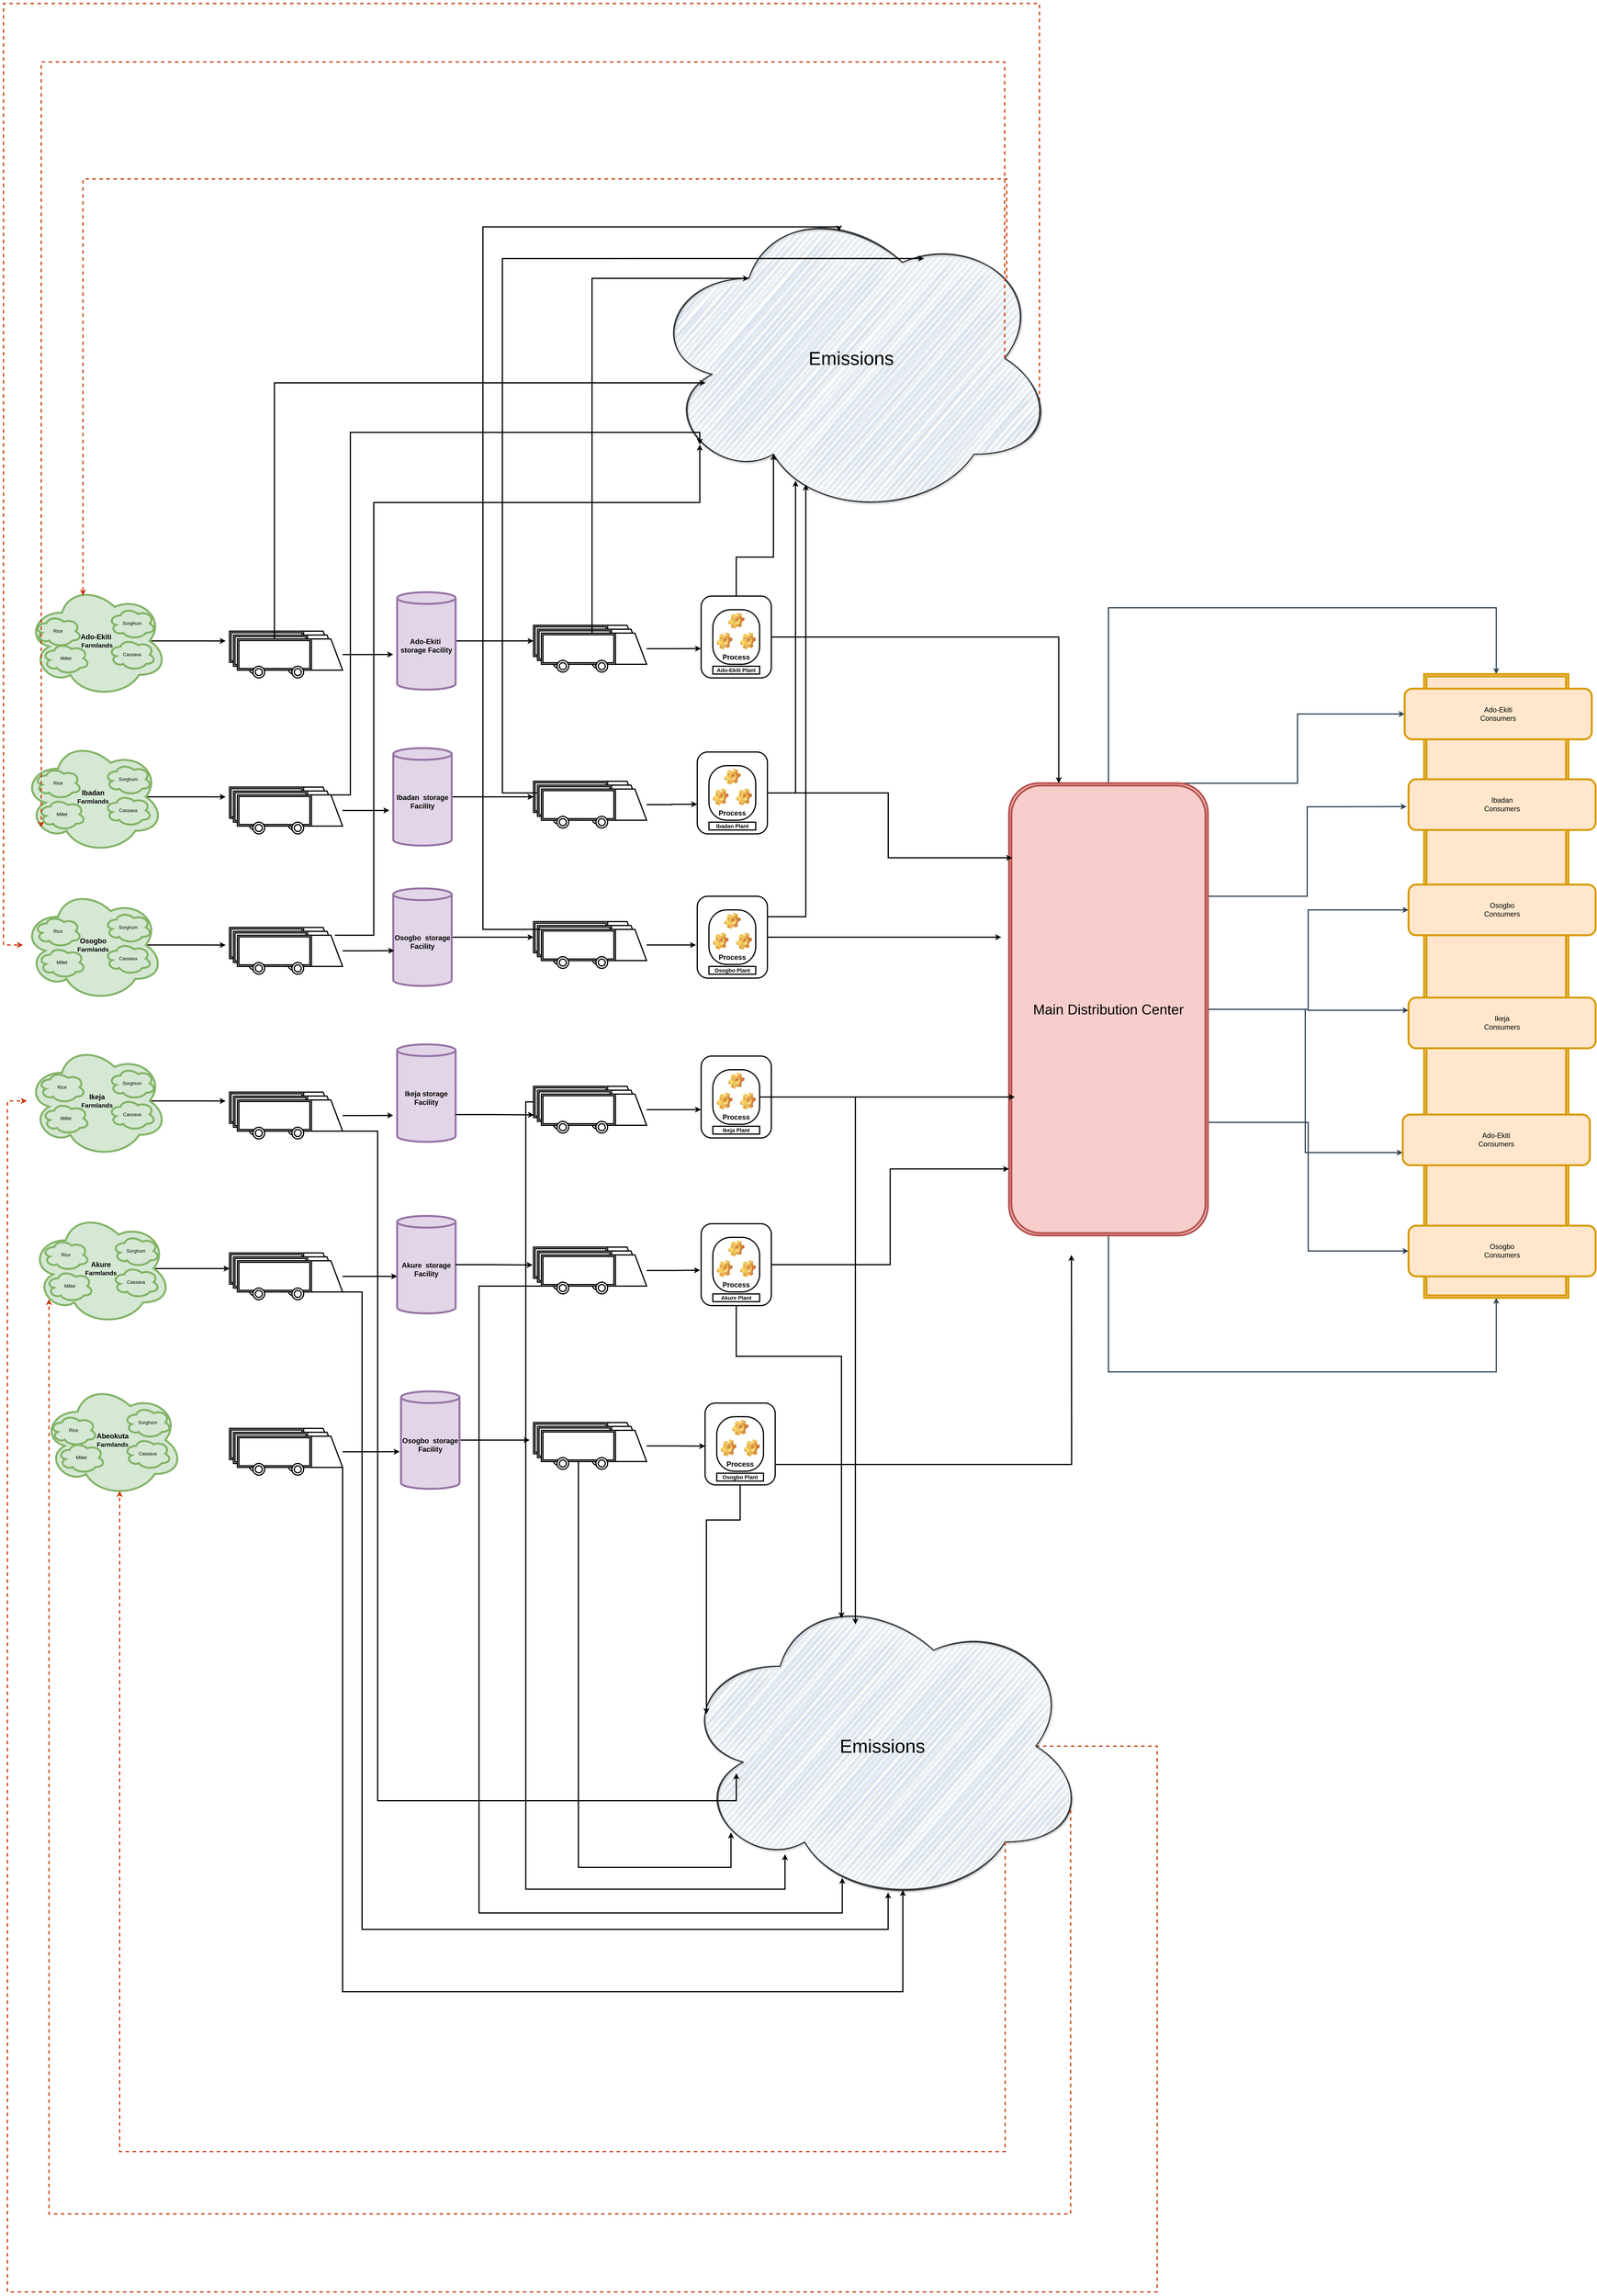 <mxfile version="24.7.16">
  <diagram name="Page-1" id="OKbt756RQ8Cy7oioBfP2">
    <mxGraphModel dx="13350" dy="8460" grid="1" gridSize="10" guides="1" tooltips="1" connect="1" arrows="1" fold="1" page="1" pageScale="1" pageWidth="850" pageHeight="1100" math="0" shadow="0">
      <root>
        <mxCell id="0" />
        <mxCell id="1" parent="0" />
        <mxCell id="E9qOfvGDdsXbpuX3ZDIC-264" style="edgeStyle=orthogonalEdgeStyle;rounded=0;orthogonalLoop=1;jettySize=auto;html=1;exitX=0.875;exitY=0.5;exitDx=0;exitDy=0;exitPerimeter=0;strokeWidth=3;" edge="1" parent="1" source="E9qOfvGDdsXbpuX3ZDIC-1">
          <mxGeometry relative="1" as="geometry">
            <mxPoint x="700" y="85.176" as="targetPoint" />
          </mxGeometry>
        </mxCell>
        <mxCell id="E9qOfvGDdsXbpuX3ZDIC-1" value="&lt;div&gt;&lt;span style=&quot;font-size: 18px;&quot;&gt;&lt;b&gt;Ibadan&lt;/b&gt;&lt;/span&gt;&lt;/div&gt;&lt;font size=&quot;3&quot;&gt;&lt;b&gt;Farmlands&lt;/b&gt;&lt;/font&gt;" style="ellipse;shape=cloud;whiteSpace=wrap;html=1;strokeWidth=5;fillColor=#d5e8d4;strokeColor=#82b366;" vertex="1" parent="1">
          <mxGeometry x="180" y="-60" width="360" height="290" as="geometry" />
        </mxCell>
        <mxCell id="E9qOfvGDdsXbpuX3ZDIC-8" value="Rice" style="ellipse;shape=cloud;whiteSpace=wrap;html=1;strokeWidth=5;fillColor=#d5e8d4;strokeColor=#82b366;" vertex="1" parent="1">
          <mxGeometry x="210" y="10" width="120" height="80" as="geometry" />
        </mxCell>
        <mxCell id="E9qOfvGDdsXbpuX3ZDIC-9" value="Millet" style="ellipse;shape=cloud;whiteSpace=wrap;html=1;strokeWidth=5;fillColor=#d5e8d4;strokeColor=#82b366;" vertex="1" parent="1">
          <mxGeometry x="220" y="90" width="120" height="80" as="geometry" />
        </mxCell>
        <mxCell id="E9qOfvGDdsXbpuX3ZDIC-10" value="Sorghum" style="ellipse;shape=cloud;whiteSpace=wrap;html=1;strokeWidth=5;fillColor=#d5e8d4;strokeColor=#82b366;" vertex="1" parent="1">
          <mxGeometry x="390" width="120" height="80" as="geometry" />
        </mxCell>
        <mxCell id="E9qOfvGDdsXbpuX3ZDIC-11" value="Cassava" style="ellipse;shape=cloud;whiteSpace=wrap;html=1;strokeWidth=5;fillColor=#d5e8d4;strokeColor=#82b366;" vertex="1" parent="1">
          <mxGeometry x="390" y="80" width="120" height="80" as="geometry" />
        </mxCell>
        <mxCell id="E9qOfvGDdsXbpuX3ZDIC-266" style="edgeStyle=orthogonalEdgeStyle;rounded=0;orthogonalLoop=1;jettySize=auto;html=1;exitX=0.875;exitY=0.5;exitDx=0;exitDy=0;exitPerimeter=0;strokeWidth=3;" edge="1" parent="1" source="E9qOfvGDdsXbpuX3ZDIC-12">
          <mxGeometry relative="1" as="geometry">
            <mxPoint x="700" y="465.176" as="targetPoint" />
          </mxGeometry>
        </mxCell>
        <mxCell id="E9qOfvGDdsXbpuX3ZDIC-12" value="&lt;div&gt;&lt;font style=&quot;font-size: 18px;&quot;&gt;&lt;b&gt;Osogbo&lt;/b&gt;&lt;/font&gt;&lt;/div&gt;&lt;font size=&quot;3&quot;&gt;&lt;b&gt;Farmlands&lt;/b&gt;&lt;/font&gt;" style="ellipse;shape=cloud;whiteSpace=wrap;html=1;strokeWidth=5;fillColor=#d5e8d4;strokeColor=#82b366;" vertex="1" parent="1">
          <mxGeometry x="180" y="320" width="360" height="290" as="geometry" />
        </mxCell>
        <mxCell id="E9qOfvGDdsXbpuX3ZDIC-13" value="Rice" style="ellipse;shape=cloud;whiteSpace=wrap;html=1;strokeWidth=5;fillColor=#d5e8d4;strokeColor=#82b366;" vertex="1" parent="1">
          <mxGeometry x="210" y="390" width="120" height="80" as="geometry" />
        </mxCell>
        <mxCell id="E9qOfvGDdsXbpuX3ZDIC-14" value="Millet" style="ellipse;shape=cloud;whiteSpace=wrap;html=1;strokeWidth=5;fillColor=#d5e8d4;strokeColor=#82b366;" vertex="1" parent="1">
          <mxGeometry x="220" y="470" width="120" height="80" as="geometry" />
        </mxCell>
        <mxCell id="E9qOfvGDdsXbpuX3ZDIC-15" value="Sorghum" style="ellipse;shape=cloud;whiteSpace=wrap;html=1;strokeWidth=5;fillColor=#d5e8d4;strokeColor=#82b366;" vertex="1" parent="1">
          <mxGeometry x="390" y="380" width="120" height="80" as="geometry" />
        </mxCell>
        <mxCell id="E9qOfvGDdsXbpuX3ZDIC-16" value="Cassava" style="ellipse;shape=cloud;whiteSpace=wrap;html=1;strokeWidth=5;fillColor=#d5e8d4;strokeColor=#82b366;" vertex="1" parent="1">
          <mxGeometry x="390" y="460" width="120" height="80" as="geometry" />
        </mxCell>
        <mxCell id="E9qOfvGDdsXbpuX3ZDIC-267" style="edgeStyle=orthogonalEdgeStyle;rounded=0;orthogonalLoop=1;jettySize=auto;html=1;exitX=0.875;exitY=0.5;exitDx=0;exitDy=0;exitPerimeter=0;strokeWidth=3;" edge="1" parent="1" source="E9qOfvGDdsXbpuX3ZDIC-17">
          <mxGeometry relative="1" as="geometry">
            <mxPoint x="700" y="865.176" as="targetPoint" />
          </mxGeometry>
        </mxCell>
        <mxCell id="E9qOfvGDdsXbpuX3ZDIC-17" value="&lt;div&gt;&lt;span style=&quot;font-size: 18px;&quot;&gt;&lt;b&gt;Ikeja&lt;/b&gt;&lt;/span&gt;&lt;/div&gt;&lt;font size=&quot;3&quot;&gt;&lt;b&gt;Farmlands&lt;/b&gt;&lt;/font&gt;" style="ellipse;shape=cloud;whiteSpace=wrap;html=1;strokeWidth=5;fillColor=#d5e8d4;strokeColor=#82b366;" vertex="1" parent="1">
          <mxGeometry x="190" y="720" width="360" height="290" as="geometry" />
        </mxCell>
        <mxCell id="E9qOfvGDdsXbpuX3ZDIC-18" value="Rice" style="ellipse;shape=cloud;whiteSpace=wrap;html=1;strokeWidth=5;fillColor=#d5e8d4;strokeColor=#82b366;" vertex="1" parent="1">
          <mxGeometry x="220" y="790" width="120" height="80" as="geometry" />
        </mxCell>
        <mxCell id="E9qOfvGDdsXbpuX3ZDIC-19" value="Millet" style="ellipse;shape=cloud;whiteSpace=wrap;html=1;strokeWidth=5;fillColor=#d5e8d4;strokeColor=#82b366;" vertex="1" parent="1">
          <mxGeometry x="230" y="870" width="120" height="80" as="geometry" />
        </mxCell>
        <mxCell id="E9qOfvGDdsXbpuX3ZDIC-20" value="Sorghum" style="ellipse;shape=cloud;whiteSpace=wrap;html=1;strokeWidth=5;fillColor=#d5e8d4;strokeColor=#82b366;" vertex="1" parent="1">
          <mxGeometry x="400" y="780" width="120" height="80" as="geometry" />
        </mxCell>
        <mxCell id="E9qOfvGDdsXbpuX3ZDIC-21" value="Cassava" style="ellipse;shape=cloud;whiteSpace=wrap;html=1;strokeWidth=5;fillColor=#d5e8d4;strokeColor=#82b366;" vertex="1" parent="1">
          <mxGeometry x="400" y="860" width="120" height="80" as="geometry" />
        </mxCell>
        <mxCell id="E9qOfvGDdsXbpuX3ZDIC-268" style="edgeStyle=orthogonalEdgeStyle;rounded=0;orthogonalLoop=1;jettySize=auto;html=1;exitX=0.875;exitY=0.5;exitDx=0;exitDy=0;exitPerimeter=0;entryX=0;entryY=0.5;entryDx=0;entryDy=0;strokeWidth=3;" edge="1" parent="1" source="E9qOfvGDdsXbpuX3ZDIC-22" target="E9qOfvGDdsXbpuX3ZDIC-134">
          <mxGeometry relative="1" as="geometry" />
        </mxCell>
        <mxCell id="E9qOfvGDdsXbpuX3ZDIC-22" value="&lt;div&gt;&lt;font style=&quot;font-size: 18px;&quot;&gt;&lt;b&gt;Akure&lt;/b&gt;&lt;/font&gt;&lt;/div&gt;&lt;font size=&quot;3&quot;&gt;&lt;b&gt;Farmlands&lt;/b&gt;&lt;/font&gt;" style="ellipse;shape=cloud;whiteSpace=wrap;html=1;strokeWidth=5;fillColor=#d5e8d4;strokeColor=#82b366;" vertex="1" parent="1">
          <mxGeometry x="200" y="1150" width="360" height="290" as="geometry" />
        </mxCell>
        <mxCell id="E9qOfvGDdsXbpuX3ZDIC-23" value="Rice" style="ellipse;shape=cloud;whiteSpace=wrap;html=1;strokeWidth=5;fillColor=#d5e8d4;strokeColor=#82b366;" vertex="1" parent="1">
          <mxGeometry x="230" y="1220" width="120" height="80" as="geometry" />
        </mxCell>
        <mxCell id="E9qOfvGDdsXbpuX3ZDIC-24" value="Millet" style="ellipse;shape=cloud;whiteSpace=wrap;html=1;strokeWidth=5;fillColor=#d5e8d4;strokeColor=#82b366;" vertex="1" parent="1">
          <mxGeometry x="240" y="1300" width="120" height="80" as="geometry" />
        </mxCell>
        <mxCell id="E9qOfvGDdsXbpuX3ZDIC-25" value="Sorghum" style="ellipse;shape=cloud;whiteSpace=wrap;html=1;strokeWidth=5;fillColor=#d5e8d4;strokeColor=#82b366;" vertex="1" parent="1">
          <mxGeometry x="410" y="1210" width="120" height="80" as="geometry" />
        </mxCell>
        <mxCell id="E9qOfvGDdsXbpuX3ZDIC-26" value="Cassava" style="ellipse;shape=cloud;whiteSpace=wrap;html=1;strokeWidth=5;fillColor=#d5e8d4;strokeColor=#82b366;" vertex="1" parent="1">
          <mxGeometry x="410" y="1290" width="120" height="80" as="geometry" />
        </mxCell>
        <mxCell id="E9qOfvGDdsXbpuX3ZDIC-27" value="&lt;div&gt;&lt;font style=&quot;font-size: 18px;&quot;&gt;&lt;b&gt;Abeokuta&lt;/b&gt;&lt;/font&gt;&lt;/div&gt;&lt;font size=&quot;3&quot;&gt;&lt;b&gt;Farmlands&lt;/b&gt;&lt;/font&gt;" style="ellipse;shape=cloud;whiteSpace=wrap;html=1;strokeWidth=5;fillColor=#d5e8d4;strokeColor=#82b366;" vertex="1" parent="1">
          <mxGeometry x="230" y="1590" width="360" height="290" as="geometry" />
        </mxCell>
        <mxCell id="E9qOfvGDdsXbpuX3ZDIC-28" value="Rice" style="ellipse;shape=cloud;whiteSpace=wrap;html=1;strokeWidth=5;fillColor=#d5e8d4;strokeColor=#82b366;" vertex="1" parent="1">
          <mxGeometry x="250" y="1670" width="120" height="80" as="geometry" />
        </mxCell>
        <mxCell id="E9qOfvGDdsXbpuX3ZDIC-29" value="Millet" style="ellipse;shape=cloud;whiteSpace=wrap;html=1;strokeWidth=5;fillColor=#d5e8d4;strokeColor=#82b366;" vertex="1" parent="1">
          <mxGeometry x="270" y="1740" width="120" height="80" as="geometry" />
        </mxCell>
        <mxCell id="E9qOfvGDdsXbpuX3ZDIC-30" value="Sorghum" style="ellipse;shape=cloud;whiteSpace=wrap;html=1;strokeWidth=5;fillColor=#d5e8d4;strokeColor=#82b366;" vertex="1" parent="1">
          <mxGeometry x="440" y="1650" width="120" height="80" as="geometry" />
        </mxCell>
        <mxCell id="E9qOfvGDdsXbpuX3ZDIC-31" value="Cassava" style="ellipse;shape=cloud;whiteSpace=wrap;html=1;strokeWidth=5;fillColor=#d5e8d4;strokeColor=#82b366;" vertex="1" parent="1">
          <mxGeometry x="440" y="1730" width="120" height="80" as="geometry" />
        </mxCell>
        <mxCell id="E9qOfvGDdsXbpuX3ZDIC-279" style="edgeStyle=orthogonalEdgeStyle;rounded=0;orthogonalLoop=1;jettySize=auto;html=1;exitX=1;exitY=0.5;exitDx=0;exitDy=0;exitPerimeter=0;entryX=0;entryY=0.5;entryDx=0;entryDy=0;strokeWidth=3;" edge="1" parent="1" source="E9qOfvGDdsXbpuX3ZDIC-32" target="E9qOfvGDdsXbpuX3ZDIC-194">
          <mxGeometry relative="1" as="geometry" />
        </mxCell>
        <mxCell id="E9qOfvGDdsXbpuX3ZDIC-32" value="&lt;font style=&quot;font-size: 18px;&quot;&gt;&lt;b&gt;Ibadan&amp;nbsp; storage Facility&lt;/b&gt;&lt;/font&gt;" style="shape=cylinder3;whiteSpace=wrap;html=1;boundedLbl=1;backgroundOutline=1;size=15;strokeWidth=5;fillColor=#e1d5e7;strokeColor=#9673a6;" vertex="1" parent="1">
          <mxGeometry x="1130" y="-40" width="150" height="250" as="geometry" />
        </mxCell>
        <mxCell id="E9qOfvGDdsXbpuX3ZDIC-278" style="edgeStyle=orthogonalEdgeStyle;rounded=0;orthogonalLoop=1;jettySize=auto;html=1;exitX=1;exitY=0.5;exitDx=0;exitDy=0;exitPerimeter=0;entryX=0;entryY=0.5;entryDx=0;entryDy=0;strokeWidth=3;" edge="1" parent="1" source="E9qOfvGDdsXbpuX3ZDIC-33" target="E9qOfvGDdsXbpuX3ZDIC-198">
          <mxGeometry relative="1" as="geometry" />
        </mxCell>
        <mxCell id="E9qOfvGDdsXbpuX3ZDIC-33" value="&lt;font style=&quot;font-size: 18px;&quot;&gt;&lt;b&gt;Osogbo&amp;nbsp; storage Facility&lt;/b&gt;&lt;/font&gt;" style="shape=cylinder3;whiteSpace=wrap;html=1;boundedLbl=1;backgroundOutline=1;size=15;strokeWidth=5;fillColor=#e1d5e7;strokeColor=#9673a6;" vertex="1" parent="1">
          <mxGeometry x="1130" y="320" width="150" height="250" as="geometry" />
        </mxCell>
        <mxCell id="E9qOfvGDdsXbpuX3ZDIC-39" value="&lt;font style=&quot;font-size: 18px;&quot;&gt;&lt;b&gt;Ikeja storage Facility&lt;/b&gt;&lt;/font&gt;" style="shape=cylinder3;whiteSpace=wrap;html=1;boundedLbl=1;backgroundOutline=1;size=15;strokeWidth=5;fillColor=#e1d5e7;strokeColor=#9673a6;" vertex="1" parent="1">
          <mxGeometry x="1140" y="720" width="150" height="250" as="geometry" />
        </mxCell>
        <mxCell id="E9qOfvGDdsXbpuX3ZDIC-40" value="&lt;font style=&quot;font-size: 18px;&quot;&gt;&lt;b&gt;Akure&amp;nbsp; storage Facility&lt;/b&gt;&lt;/font&gt;" style="shape=cylinder3;whiteSpace=wrap;html=1;boundedLbl=1;backgroundOutline=1;size=15;strokeWidth=5;fillColor=#e1d5e7;strokeColor=#9673a6;" vertex="1" parent="1">
          <mxGeometry x="1140" y="1160" width="150" height="250" as="geometry" />
        </mxCell>
        <mxCell id="E9qOfvGDdsXbpuX3ZDIC-275" style="edgeStyle=orthogonalEdgeStyle;rounded=0;orthogonalLoop=1;jettySize=auto;html=1;exitX=1;exitY=0.5;exitDx=0;exitDy=0;exitPerimeter=0;strokeWidth=3;" edge="1" parent="1" source="E9qOfvGDdsXbpuX3ZDIC-41">
          <mxGeometry relative="1" as="geometry">
            <mxPoint x="1480" y="1735" as="targetPoint" />
          </mxGeometry>
        </mxCell>
        <mxCell id="E9qOfvGDdsXbpuX3ZDIC-41" value="&lt;font style=&quot;font-size: 18px;&quot;&gt;&lt;b&gt;Osogbo&amp;nbsp; storage Facility&lt;/b&gt;&lt;/font&gt;" style="shape=cylinder3;whiteSpace=wrap;html=1;boundedLbl=1;backgroundOutline=1;size=15;strokeWidth=5;fillColor=#e1d5e7;strokeColor=#9673a6;" vertex="1" parent="1">
          <mxGeometry x="1150" y="1610" width="150" height="250" as="geometry" />
        </mxCell>
        <mxCell id="E9qOfvGDdsXbpuX3ZDIC-42" value="" style="rounded=1;whiteSpace=wrap;html=1;strokeWidth=3;fillColor=none;" vertex="1" parent="1">
          <mxGeometry x="1910" y="-30" width="180" height="210" as="geometry" />
        </mxCell>
        <mxCell id="E9qOfvGDdsXbpuX3ZDIC-44" value="&lt;font style=&quot;font-size: 18px;&quot;&gt;Process&lt;/font&gt;" style="label;whiteSpace=wrap;html=1;align=center;verticalAlign=bottom;spacingLeft=0;spacingBottom=4;imageAlign=center;imageVerticalAlign=top;image=img/clipart/Gear_128x128.png;arcSize=38;strokeWidth=3;fillColor=none;" vertex="1" parent="1">
          <mxGeometry x="1940" y="5" width="120" height="140" as="geometry" />
        </mxCell>
        <mxCell id="E9qOfvGDdsXbpuX3ZDIC-45" value="" style="shape=image;html=1;verticalLabelPosition=bottom;verticalAlign=top;imageAspect=0;image=img/clipart/Gear_128x128.png;strokeWidth=3;fillColor=none;" vertex="1" parent="1">
          <mxGeometry x="1950" y="62.5" width="40" height="45" as="geometry" />
        </mxCell>
        <mxCell id="E9qOfvGDdsXbpuX3ZDIC-46" value="" style="shape=image;html=1;verticalLabelPosition=bottom;verticalAlign=top;imageAspect=0;image=img/clipart/Gear_128x128.png;strokeWidth=3;fillColor=none;" vertex="1" parent="1">
          <mxGeometry x="2010" y="62.5" width="40" height="45" as="geometry" />
        </mxCell>
        <mxCell id="E9qOfvGDdsXbpuX3ZDIC-294" style="edgeStyle=orthogonalEdgeStyle;rounded=0;orthogonalLoop=1;jettySize=auto;html=1;exitX=1;exitY=0.5;exitDx=0;exitDy=0;strokeWidth=3;" edge="1" parent="1" source="E9qOfvGDdsXbpuX3ZDIC-48">
          <mxGeometry relative="1" as="geometry">
            <mxPoint x="2690" y="445" as="targetPoint" />
          </mxGeometry>
        </mxCell>
        <mxCell id="E9qOfvGDdsXbpuX3ZDIC-48" value="" style="rounded=1;whiteSpace=wrap;html=1;strokeWidth=3;fillColor=none;" vertex="1" parent="1">
          <mxGeometry x="1910" y="340" width="180" height="210" as="geometry" />
        </mxCell>
        <mxCell id="E9qOfvGDdsXbpuX3ZDIC-49" value="&lt;font style=&quot;font-size: 18px;&quot;&gt;Process&lt;/font&gt;" style="label;whiteSpace=wrap;html=1;align=center;verticalAlign=bottom;spacingLeft=0;spacingBottom=4;imageAlign=center;imageVerticalAlign=top;image=img/clipart/Gear_128x128.png;arcSize=38;strokeWidth=3;fillColor=none;" vertex="1" parent="1">
          <mxGeometry x="1940" y="375" width="120" height="140" as="geometry" />
        </mxCell>
        <mxCell id="E9qOfvGDdsXbpuX3ZDIC-50" value="" style="shape=image;html=1;verticalLabelPosition=bottom;verticalAlign=top;imageAspect=0;image=img/clipart/Gear_128x128.png;strokeWidth=3;fillColor=none;" vertex="1" parent="1">
          <mxGeometry x="1950" y="432.5" width="40" height="45" as="geometry" />
        </mxCell>
        <mxCell id="E9qOfvGDdsXbpuX3ZDIC-51" value="" style="shape=image;html=1;verticalLabelPosition=bottom;verticalAlign=top;imageAspect=0;image=img/clipart/Gear_128x128.png;strokeWidth=3;fillColor=none;" vertex="1" parent="1">
          <mxGeometry x="2010" y="432.5" width="40" height="45" as="geometry" />
        </mxCell>
        <mxCell id="E9qOfvGDdsXbpuX3ZDIC-52" value="" style="rounded=1;whiteSpace=wrap;html=1;strokeWidth=3;fillColor=none;" vertex="1" parent="1">
          <mxGeometry x="1920" y="750" width="180" height="210" as="geometry" />
        </mxCell>
        <mxCell id="E9qOfvGDdsXbpuX3ZDIC-53" value="&lt;font style=&quot;font-size: 18px;&quot;&gt;Process&lt;/font&gt;" style="label;whiteSpace=wrap;html=1;align=center;verticalAlign=bottom;spacingLeft=0;spacingBottom=4;imageAlign=center;imageVerticalAlign=top;image=img/clipart/Gear_128x128.png;arcSize=38;strokeWidth=3;fillColor=none;" vertex="1" parent="1">
          <mxGeometry x="1950" y="785" width="120" height="140" as="geometry" />
        </mxCell>
        <mxCell id="E9qOfvGDdsXbpuX3ZDIC-54" value="" style="shape=image;html=1;verticalLabelPosition=bottom;verticalAlign=top;imageAspect=0;image=img/clipart/Gear_128x128.png;strokeWidth=3;fillColor=none;" vertex="1" parent="1">
          <mxGeometry x="1960" y="842.5" width="40" height="45" as="geometry" />
        </mxCell>
        <mxCell id="E9qOfvGDdsXbpuX3ZDIC-55" value="" style="shape=image;html=1;verticalLabelPosition=bottom;verticalAlign=top;imageAspect=0;image=img/clipart/Gear_128x128.png;strokeWidth=3;fillColor=none;" vertex="1" parent="1">
          <mxGeometry x="2020" y="842.5" width="40" height="45" as="geometry" />
        </mxCell>
        <mxCell id="E9qOfvGDdsXbpuX3ZDIC-56" value="" style="rounded=1;whiteSpace=wrap;html=1;strokeWidth=3;fillColor=none;" vertex="1" parent="1">
          <mxGeometry x="1920" y="1180" width="180" height="210" as="geometry" />
        </mxCell>
        <mxCell id="E9qOfvGDdsXbpuX3ZDIC-57" value="&lt;font style=&quot;font-size: 18px;&quot;&gt;Process&lt;/font&gt;" style="label;whiteSpace=wrap;html=1;align=center;verticalAlign=bottom;spacingLeft=0;spacingBottom=4;imageAlign=center;imageVerticalAlign=top;image=img/clipart/Gear_128x128.png;arcSize=38;strokeWidth=3;fillColor=none;" vertex="1" parent="1">
          <mxGeometry x="1950" y="1215" width="120" height="140" as="geometry" />
        </mxCell>
        <mxCell id="E9qOfvGDdsXbpuX3ZDIC-58" value="" style="shape=image;html=1;verticalLabelPosition=bottom;verticalAlign=top;imageAspect=0;image=img/clipart/Gear_128x128.png;strokeWidth=3;fillColor=none;" vertex="1" parent="1">
          <mxGeometry x="1960" y="1272.5" width="40" height="45" as="geometry" />
        </mxCell>
        <mxCell id="E9qOfvGDdsXbpuX3ZDIC-59" value="" style="shape=image;html=1;verticalLabelPosition=bottom;verticalAlign=top;imageAspect=0;image=img/clipart/Gear_128x128.png;strokeWidth=3;fillColor=none;" vertex="1" parent="1">
          <mxGeometry x="2020" y="1272.5" width="40" height="45" as="geometry" />
        </mxCell>
        <mxCell id="E9qOfvGDdsXbpuX3ZDIC-291" style="edgeStyle=orthogonalEdgeStyle;rounded=0;orthogonalLoop=1;jettySize=auto;html=1;exitX=1;exitY=0.75;exitDx=0;exitDy=0;strokeWidth=3;" edge="1" parent="1" source="E9qOfvGDdsXbpuX3ZDIC-60">
          <mxGeometry relative="1" as="geometry">
            <mxPoint x="2870" y="1260" as="targetPoint" />
          </mxGeometry>
        </mxCell>
        <mxCell id="E9qOfvGDdsXbpuX3ZDIC-60" value="" style="rounded=1;whiteSpace=wrap;html=1;strokeWidth=3;fillColor=none;" vertex="1" parent="1">
          <mxGeometry x="1930" y="1640" width="180" height="210" as="geometry" />
        </mxCell>
        <mxCell id="E9qOfvGDdsXbpuX3ZDIC-61" value="&lt;font style=&quot;font-size: 18px;&quot;&gt;Process&lt;/font&gt;" style="label;whiteSpace=wrap;html=1;align=center;verticalAlign=bottom;spacingLeft=0;spacingBottom=4;imageAlign=center;imageVerticalAlign=top;image=img/clipart/Gear_128x128.png;arcSize=38;strokeWidth=3;fillColor=none;" vertex="1" parent="1">
          <mxGeometry x="1960" y="1675" width="120" height="140" as="geometry" />
        </mxCell>
        <mxCell id="E9qOfvGDdsXbpuX3ZDIC-62" value="" style="shape=image;html=1;verticalLabelPosition=bottom;verticalAlign=top;imageAspect=0;image=img/clipart/Gear_128x128.png;strokeWidth=3;fillColor=none;" vertex="1" parent="1">
          <mxGeometry x="1970" y="1732.5" width="40" height="45" as="geometry" />
        </mxCell>
        <mxCell id="E9qOfvGDdsXbpuX3ZDIC-63" value="" style="shape=image;html=1;verticalLabelPosition=bottom;verticalAlign=top;imageAspect=0;image=img/clipart/Gear_128x128.png;strokeWidth=3;fillColor=none;" vertex="1" parent="1">
          <mxGeometry x="2030" y="1732.5" width="40" height="45" as="geometry" />
        </mxCell>
        <mxCell id="E9qOfvGDdsXbpuX3ZDIC-281" style="edgeStyle=orthogonalEdgeStyle;rounded=0;orthogonalLoop=1;jettySize=auto;html=1;exitX=0.5;exitY=0;exitDx=0;exitDy=0;entryX=0;entryY=0.5;entryDx=0;entryDy=0;strokeWidth=3;fillColor=#647687;strokeColor=#314354;" edge="1" parent="1" source="E9qOfvGDdsXbpuX3ZDIC-64" target="E9qOfvGDdsXbpuX3ZDIC-98">
          <mxGeometry relative="1" as="geometry">
            <Array as="points">
              <mxPoint x="3450" y="50" />
              <mxPoint x="3450" y="-127" />
            </Array>
          </mxGeometry>
        </mxCell>
        <mxCell id="E9qOfvGDdsXbpuX3ZDIC-283" style="edgeStyle=orthogonalEdgeStyle;rounded=0;orthogonalLoop=1;jettySize=auto;html=1;exitX=1;exitY=0.25;exitDx=0;exitDy=0;strokeWidth=3;fillColor=#647687;strokeColor=#314354;" edge="1" parent="1" source="E9qOfvGDdsXbpuX3ZDIC-64">
          <mxGeometry relative="1" as="geometry">
            <mxPoint x="3730" y="110" as="targetPoint" />
          </mxGeometry>
        </mxCell>
        <mxCell id="E9qOfvGDdsXbpuX3ZDIC-284" style="edgeStyle=orthogonalEdgeStyle;rounded=0;orthogonalLoop=1;jettySize=auto;html=1;exitX=1;exitY=0.5;exitDx=0;exitDy=0;entryX=0;entryY=0.5;entryDx=0;entryDy=0;strokeWidth=3;fillColor=#647687;strokeColor=#314354;" edge="1" parent="1" source="E9qOfvGDdsXbpuX3ZDIC-64" target="E9qOfvGDdsXbpuX3ZDIC-109">
          <mxGeometry relative="1" as="geometry" />
        </mxCell>
        <mxCell id="E9qOfvGDdsXbpuX3ZDIC-285" style="edgeStyle=orthogonalEdgeStyle;rounded=0;orthogonalLoop=1;jettySize=auto;html=1;exitX=1;exitY=0.75;exitDx=0;exitDy=0;entryX=0;entryY=0.5;entryDx=0;entryDy=0;strokeWidth=3;fillColor=#647687;strokeColor=#314354;" edge="1" parent="1" source="E9qOfvGDdsXbpuX3ZDIC-64" target="E9qOfvGDdsXbpuX3ZDIC-112">
          <mxGeometry relative="1" as="geometry" />
        </mxCell>
        <mxCell id="E9qOfvGDdsXbpuX3ZDIC-286" style="edgeStyle=orthogonalEdgeStyle;rounded=0;orthogonalLoop=1;jettySize=auto;html=1;exitX=1;exitY=0.5;exitDx=0;exitDy=0;entryX=0;entryY=0.75;entryDx=0;entryDy=0;strokeWidth=3;fillColor=#647687;strokeColor=#314354;" edge="1" parent="1" source="E9qOfvGDdsXbpuX3ZDIC-64" target="E9qOfvGDdsXbpuX3ZDIC-111">
          <mxGeometry relative="1" as="geometry" />
        </mxCell>
        <mxCell id="E9qOfvGDdsXbpuX3ZDIC-287" style="edgeStyle=orthogonalEdgeStyle;rounded=0;orthogonalLoop=1;jettySize=auto;html=1;exitX=0.5;exitY=1;exitDx=0;exitDy=0;entryX=0.5;entryY=1;entryDx=0;entryDy=0;strokeWidth=3;fillColor=#647687;strokeColor=#314354;" edge="1" parent="1" source="E9qOfvGDdsXbpuX3ZDIC-64" target="E9qOfvGDdsXbpuX3ZDIC-77">
          <mxGeometry relative="1" as="geometry">
            <Array as="points">
              <mxPoint x="2965" y="1560" />
              <mxPoint x="3960" y="1560" />
            </Array>
          </mxGeometry>
        </mxCell>
        <mxCell id="E9qOfvGDdsXbpuX3ZDIC-288" style="edgeStyle=orthogonalEdgeStyle;rounded=0;orthogonalLoop=1;jettySize=auto;html=1;exitX=1;exitY=0.5;exitDx=0;exitDy=0;entryX=0;entryY=0.25;entryDx=0;entryDy=0;strokeWidth=3;fillColor=#647687;strokeColor=#314354;" edge="1" parent="1" source="E9qOfvGDdsXbpuX3ZDIC-64" target="E9qOfvGDdsXbpuX3ZDIC-110">
          <mxGeometry relative="1" as="geometry" />
        </mxCell>
        <mxCell id="E9qOfvGDdsXbpuX3ZDIC-289" style="edgeStyle=orthogonalEdgeStyle;rounded=0;orthogonalLoop=1;jettySize=auto;html=1;exitX=0.5;exitY=0;exitDx=0;exitDy=0;entryX=0.5;entryY=0;entryDx=0;entryDy=0;strokeWidth=3;fillColor=#647687;strokeColor=#314354;" edge="1" parent="1" source="E9qOfvGDdsXbpuX3ZDIC-64" target="E9qOfvGDdsXbpuX3ZDIC-77">
          <mxGeometry relative="1" as="geometry">
            <Array as="points">
              <mxPoint x="2965" y="-400" />
              <mxPoint x="3960" y="-400" />
            </Array>
          </mxGeometry>
        </mxCell>
        <mxCell id="E9qOfvGDdsXbpuX3ZDIC-64" value="&lt;font style=&quot;font-size: 36px;&quot;&gt;Main Distribution Center&lt;/font&gt;" style="shape=ext;double=1;rounded=1;whiteSpace=wrap;html=1;strokeWidth=5;fillColor=#f8cecc;strokeColor=#b85450;" vertex="1" parent="1">
          <mxGeometry x="2710" y="50" width="510" height="1160" as="geometry" />
        </mxCell>
        <mxCell id="E9qOfvGDdsXbpuX3ZDIC-265" style="edgeStyle=orthogonalEdgeStyle;rounded=0;orthogonalLoop=1;jettySize=auto;html=1;exitX=0.875;exitY=0.5;exitDx=0;exitDy=0;exitPerimeter=0;strokeWidth=3;" edge="1" parent="1" source="E9qOfvGDdsXbpuX3ZDIC-65">
          <mxGeometry relative="1" as="geometry">
            <mxPoint x="700" y="-314.824" as="targetPoint" />
          </mxGeometry>
        </mxCell>
        <mxCell id="E9qOfvGDdsXbpuX3ZDIC-65" value="&lt;div&gt;&lt;b style=&quot;background-color: initial; font-size: 18px;&quot;&gt;Ado-Ekiti&amp;nbsp;&lt;/b&gt;&lt;/div&gt;&lt;div&gt;&lt;b style=&quot;font-size: medium; background-color: initial;&quot;&gt;Farmlands&lt;/b&gt;&lt;br&gt;&lt;/div&gt;" style="ellipse;shape=cloud;whiteSpace=wrap;html=1;strokeWidth=5;fillColor=#d5e8d4;strokeColor=#82b366;" vertex="1" parent="1">
          <mxGeometry x="190" y="-460" width="360" height="290" as="geometry" />
        </mxCell>
        <mxCell id="E9qOfvGDdsXbpuX3ZDIC-66" value="Rice" style="ellipse;shape=cloud;whiteSpace=wrap;html=1;strokeWidth=5;fillColor=#d5e8d4;strokeColor=#82b366;" vertex="1" parent="1">
          <mxGeometry x="210" y="-380" width="120" height="80" as="geometry" />
        </mxCell>
        <mxCell id="E9qOfvGDdsXbpuX3ZDIC-67" value="Millet" style="ellipse;shape=cloud;whiteSpace=wrap;html=1;strokeWidth=5;fillColor=#d5e8d4;strokeColor=#82b366;" vertex="1" parent="1">
          <mxGeometry x="230" y="-310" width="120" height="80" as="geometry" />
        </mxCell>
        <mxCell id="E9qOfvGDdsXbpuX3ZDIC-68" value="Sorghum" style="ellipse;shape=cloud;whiteSpace=wrap;html=1;strokeWidth=5;fillColor=#d5e8d4;strokeColor=#82b366;" vertex="1" parent="1">
          <mxGeometry x="400" y="-400" width="120" height="80" as="geometry" />
        </mxCell>
        <mxCell id="E9qOfvGDdsXbpuX3ZDIC-69" value="Cassava" style="ellipse;shape=cloud;whiteSpace=wrap;html=1;strokeWidth=5;fillColor=#d5e8d4;strokeColor=#82b366;" vertex="1" parent="1">
          <mxGeometry x="400" y="-320" width="120" height="80" as="geometry" />
        </mxCell>
        <mxCell id="E9qOfvGDdsXbpuX3ZDIC-280" style="edgeStyle=orthogonalEdgeStyle;rounded=0;orthogonalLoop=1;jettySize=auto;html=1;exitX=1;exitY=0.5;exitDx=0;exitDy=0;exitPerimeter=0;entryX=0;entryY=0.5;entryDx=0;entryDy=0;strokeWidth=3;" edge="1" parent="1" source="E9qOfvGDdsXbpuX3ZDIC-70" target="E9qOfvGDdsXbpuX3ZDIC-190">
          <mxGeometry relative="1" as="geometry" />
        </mxCell>
        <mxCell id="E9qOfvGDdsXbpuX3ZDIC-70" value="&lt;font style=&quot;font-size: 18px;&quot;&gt;&lt;b&gt;Ado-Ekiti&amp;nbsp; storage Facility&lt;/b&gt;&lt;/font&gt;" style="shape=cylinder3;whiteSpace=wrap;html=1;boundedLbl=1;backgroundOutline=1;size=15;strokeWidth=5;fillColor=#e1d5e7;strokeColor=#9673a6;" vertex="1" parent="1">
          <mxGeometry x="1140" y="-440" width="150" height="250" as="geometry" />
        </mxCell>
        <mxCell id="E9qOfvGDdsXbpuX3ZDIC-290" style="edgeStyle=orthogonalEdgeStyle;rounded=0;orthogonalLoop=1;jettySize=auto;html=1;exitX=1;exitY=0.5;exitDx=0;exitDy=0;entryX=0.25;entryY=0;entryDx=0;entryDy=0;strokeWidth=3;" edge="1" parent="1" source="E9qOfvGDdsXbpuX3ZDIC-71" target="E9qOfvGDdsXbpuX3ZDIC-64">
          <mxGeometry relative="1" as="geometry" />
        </mxCell>
        <mxCell id="E9qOfvGDdsXbpuX3ZDIC-71" value="" style="rounded=1;whiteSpace=wrap;html=1;strokeWidth=3;fillColor=none;" vertex="1" parent="1">
          <mxGeometry x="1920" y="-430" width="180" height="210" as="geometry" />
        </mxCell>
        <mxCell id="E9qOfvGDdsXbpuX3ZDIC-72" value="&lt;font style=&quot;font-size: 18px;&quot;&gt;Process&lt;/font&gt;" style="label;whiteSpace=wrap;html=1;align=center;verticalAlign=bottom;spacingLeft=0;spacingBottom=4;imageAlign=center;imageVerticalAlign=top;image=img/clipart/Gear_128x128.png;arcSize=38;strokeWidth=3;fillColor=none;" vertex="1" parent="1">
          <mxGeometry x="1950" y="-395" width="120" height="140" as="geometry" />
        </mxCell>
        <mxCell id="E9qOfvGDdsXbpuX3ZDIC-73" value="" style="shape=image;html=1;verticalLabelPosition=bottom;verticalAlign=top;imageAspect=0;image=img/clipart/Gear_128x128.png;strokeWidth=3;fillColor=none;" vertex="1" parent="1">
          <mxGeometry x="1960" y="-337.5" width="40" height="45" as="geometry" />
        </mxCell>
        <mxCell id="E9qOfvGDdsXbpuX3ZDIC-74" value="" style="shape=image;html=1;verticalLabelPosition=bottom;verticalAlign=top;imageAspect=0;image=img/clipart/Gear_128x128.png;strokeWidth=3;fillColor=none;" vertex="1" parent="1">
          <mxGeometry x="2020" y="-337.5" width="40" height="45" as="geometry" />
        </mxCell>
        <mxCell id="E9qOfvGDdsXbpuX3ZDIC-77" value="" style="shape=ext;double=1;rounded=0;whiteSpace=wrap;html=1;strokeWidth=5;fillColor=#ffe6cc;strokeColor=#d79b00;" vertex="1" parent="1">
          <mxGeometry x="3775" y="-230" width="370" height="1600" as="geometry" />
        </mxCell>
        <mxCell id="E9qOfvGDdsXbpuX3ZDIC-329" style="edgeStyle=orthogonalEdgeStyle;rounded=0;orthogonalLoop=1;jettySize=auto;html=1;exitX=0.96;exitY=0.7;exitDx=0;exitDy=0;exitPerimeter=0;dashed=1;strokeWidth=3;fillColor=#fa6800;strokeColor=#C73500;" edge="1" parent="1" source="E9qOfvGDdsXbpuX3ZDIC-80" target="E9qOfvGDdsXbpuX3ZDIC-12">
          <mxGeometry relative="1" as="geometry">
            <Array as="points">
              <mxPoint x="2788" y="-1950" />
              <mxPoint x="130" y="-1950" />
              <mxPoint x="130" y="465" />
            </Array>
          </mxGeometry>
        </mxCell>
        <mxCell id="E9qOfvGDdsXbpuX3ZDIC-80" value="&lt;font style=&quot;font-size: 48px;&quot;&gt;Emissions&lt;/font&gt;" style="ellipse;shape=cloud;whiteSpace=wrap;html=1;strokeWidth=3;fillColor=#cce5ff;strokeColor=#36393d;sketch=1;curveFitting=1;jiggle=2;shadow=1;" vertex="1" parent="1">
          <mxGeometry x="1780" y="-1450" width="1050" height="820" as="geometry" />
        </mxCell>
        <mxCell id="E9qOfvGDdsXbpuX3ZDIC-98" value="&lt;div&gt;&lt;font style=&quot;font-size: 18px;&quot;&gt;Ado-Ekiti&lt;br&gt;&lt;/font&gt;&lt;/div&gt;&lt;div&gt;&lt;font style=&quot;font-size: 18px;&quot;&gt;Consumers&lt;/font&gt;&lt;/div&gt;" style="rounded=1;whiteSpace=wrap;html=1;strokeWidth=5;fillColor=#ffe6cc;strokeColor=#d79b00;" vertex="1" parent="1">
          <mxGeometry x="3725" y="-192.5" width="480" height="130" as="geometry" />
        </mxCell>
        <mxCell id="E9qOfvGDdsXbpuX3ZDIC-99" value="&lt;font style=&quot;font-size: 14px;&quot;&gt;&lt;b&gt;Ado-Ekiti Plant&lt;/b&gt;&lt;/font&gt;" style="rounded=0;whiteSpace=wrap;html=1;strokeWidth=3;fillColor=none;" vertex="1" parent="1">
          <mxGeometry x="1950" y="-250" width="120" height="20" as="geometry" />
        </mxCell>
        <mxCell id="E9qOfvGDdsXbpuX3ZDIC-100" value="&lt;font style=&quot;font-size: 14px;&quot;&gt;&lt;b&gt;Ibadan Plant&lt;/b&gt;&lt;/font&gt;" style="rounded=0;whiteSpace=wrap;html=1;strokeWidth=3;fillColor=none;" vertex="1" parent="1">
          <mxGeometry x="1940" y="150" width="120" height="20" as="geometry" />
        </mxCell>
        <mxCell id="E9qOfvGDdsXbpuX3ZDIC-101" value="&lt;font style=&quot;font-size: 14px;&quot;&gt;&lt;b&gt;Osogbo Plant&lt;/b&gt;&lt;/font&gt;" style="rounded=0;whiteSpace=wrap;html=1;strokeWidth=3;fillColor=none;" vertex="1" parent="1">
          <mxGeometry x="1940" y="520" width="120" height="20" as="geometry" />
        </mxCell>
        <mxCell id="E9qOfvGDdsXbpuX3ZDIC-102" value="&lt;font style=&quot;font-size: 14px;&quot;&gt;&lt;b&gt;Ikeja Plant&lt;/b&gt;&lt;/font&gt;" style="rounded=0;whiteSpace=wrap;html=1;strokeWidth=3;fillColor=none;" vertex="1" parent="1">
          <mxGeometry x="1950" y="930" width="120" height="20" as="geometry" />
        </mxCell>
        <mxCell id="E9qOfvGDdsXbpuX3ZDIC-103" value="&lt;font style=&quot;font-size: 14px;&quot;&gt;&lt;b&gt;Akure Plant&lt;/b&gt;&lt;/font&gt;" style="rounded=0;whiteSpace=wrap;html=1;strokeWidth=3;fillColor=none;" vertex="1" parent="1">
          <mxGeometry x="1950" y="1360" width="120" height="20" as="geometry" />
        </mxCell>
        <mxCell id="E9qOfvGDdsXbpuX3ZDIC-104" value="&lt;font style=&quot;font-size: 14px;&quot;&gt;&lt;b&gt;Osogbo Plant&lt;/b&gt;&lt;/font&gt;" style="rounded=0;whiteSpace=wrap;html=1;strokeWidth=3;fillColor=none;" vertex="1" parent="1">
          <mxGeometry x="1960" y="1820" width="120" height="20" as="geometry" />
        </mxCell>
        <mxCell id="E9qOfvGDdsXbpuX3ZDIC-108" value="&lt;div&gt;&lt;font style=&quot;font-size: 18px;&quot;&gt;Ibadan&lt;/font&gt;&lt;/div&gt;&lt;div&gt;&lt;font style=&quot;font-size: 18px;&quot;&gt;Consumers&lt;/font&gt;&lt;/div&gt;" style="rounded=1;whiteSpace=wrap;html=1;strokeWidth=5;fillColor=#ffe6cc;strokeColor=#d79b00;" vertex="1" parent="1">
          <mxGeometry x="3735" y="40" width="480" height="130" as="geometry" />
        </mxCell>
        <mxCell id="E9qOfvGDdsXbpuX3ZDIC-109" value="&lt;div&gt;&lt;font style=&quot;font-size: 18px;&quot;&gt;Osogbo&lt;/font&gt;&lt;/div&gt;&lt;div&gt;&lt;font style=&quot;font-size: 18px;&quot;&gt;Consumers&lt;/font&gt;&lt;/div&gt;" style="rounded=1;whiteSpace=wrap;html=1;strokeWidth=5;fillColor=#ffe6cc;strokeColor=#d79b00;" vertex="1" parent="1">
          <mxGeometry x="3735" y="310" width="480" height="130" as="geometry" />
        </mxCell>
        <mxCell id="E9qOfvGDdsXbpuX3ZDIC-110" value="&lt;div&gt;&lt;font style=&quot;font-size: 18px;&quot;&gt;Ikeja&lt;/font&gt;&lt;/div&gt;&lt;div&gt;&lt;font style=&quot;font-size: 18px;&quot;&gt;Consumers&lt;/font&gt;&lt;/div&gt;" style="rounded=1;whiteSpace=wrap;html=1;strokeWidth=5;fillColor=#ffe6cc;strokeColor=#d79b00;" vertex="1" parent="1">
          <mxGeometry x="3735" y="600" width="480" height="130" as="geometry" />
        </mxCell>
        <mxCell id="E9qOfvGDdsXbpuX3ZDIC-111" value="&lt;div&gt;&lt;font style=&quot;font-size: 18px;&quot;&gt;Ado-Ekiti&lt;br&gt;&lt;/font&gt;&lt;/div&gt;&lt;div&gt;&lt;font style=&quot;font-size: 18px;&quot;&gt;Consumers&lt;/font&gt;&lt;/div&gt;" style="rounded=1;whiteSpace=wrap;html=1;strokeWidth=5;fillColor=#ffe6cc;strokeColor=#d79b00;" vertex="1" parent="1">
          <mxGeometry x="3720" y="900" width="480" height="130" as="geometry" />
        </mxCell>
        <mxCell id="E9qOfvGDdsXbpuX3ZDIC-112" value="&lt;div&gt;&lt;font style=&quot;font-size: 18px;&quot;&gt;Osogbo&lt;/font&gt;&lt;/div&gt;&lt;div&gt;&lt;font style=&quot;font-size: 18px;&quot;&gt;Consumers&lt;/font&gt;&lt;/div&gt;" style="rounded=1;whiteSpace=wrap;html=1;strokeWidth=5;fillColor=#ffe6cc;strokeColor=#d79b00;" vertex="1" parent="1">
          <mxGeometry x="3735" y="1185" width="480" height="130" as="geometry" />
        </mxCell>
        <mxCell id="E9qOfvGDdsXbpuX3ZDIC-114" value="" style="shape=ext;double=1;rounded=0;whiteSpace=wrap;html=1;strokeWidth=3;" vertex="1" parent="1">
          <mxGeometry x="710" y="-340" width="190" height="80" as="geometry" />
        </mxCell>
        <mxCell id="E9qOfvGDdsXbpuX3ZDIC-115" value="" style="shape=manualInput;whiteSpace=wrap;html=1;rotation=90;strokeWidth=3;" vertex="1" parent="1">
          <mxGeometry x="900" y="-340" width="80" height="80" as="geometry" />
        </mxCell>
        <mxCell id="E9qOfvGDdsXbpuX3ZDIC-116" value="" style="ellipse;shape=doubleEllipse;whiteSpace=wrap;html=1;aspect=fixed;strokeWidth=3;" vertex="1" parent="1">
          <mxGeometry x="750" y="-270" width="30" height="30" as="geometry" />
        </mxCell>
        <mxCell id="E9qOfvGDdsXbpuX3ZDIC-117" value="" style="ellipse;shape=doubleEllipse;whiteSpace=wrap;html=1;aspect=fixed;strokeWidth=3;" vertex="1" parent="1">
          <mxGeometry x="850" y="-270" width="30" height="30" as="geometry" />
        </mxCell>
        <mxCell id="E9qOfvGDdsXbpuX3ZDIC-118" value="" style="shape=ext;double=1;rounded=0;whiteSpace=wrap;html=1;strokeWidth=3;" vertex="1" parent="1">
          <mxGeometry x="710" y="60" width="190" height="80" as="geometry" />
        </mxCell>
        <mxCell id="E9qOfvGDdsXbpuX3ZDIC-119" value="" style="shape=manualInput;whiteSpace=wrap;html=1;rotation=90;strokeWidth=3;" vertex="1" parent="1">
          <mxGeometry x="900" y="60" width="80" height="80" as="geometry" />
        </mxCell>
        <mxCell id="E9qOfvGDdsXbpuX3ZDIC-120" value="" style="ellipse;shape=doubleEllipse;whiteSpace=wrap;html=1;aspect=fixed;strokeWidth=3;" vertex="1" parent="1">
          <mxGeometry x="750" y="130" width="30" height="30" as="geometry" />
        </mxCell>
        <mxCell id="E9qOfvGDdsXbpuX3ZDIC-121" value="" style="ellipse;shape=doubleEllipse;whiteSpace=wrap;html=1;aspect=fixed;strokeWidth=3;" vertex="1" parent="1">
          <mxGeometry x="850" y="130" width="30" height="30" as="geometry" />
        </mxCell>
        <mxCell id="E9qOfvGDdsXbpuX3ZDIC-122" value="" style="shape=ext;double=1;rounded=0;whiteSpace=wrap;html=1;strokeWidth=3;" vertex="1" parent="1">
          <mxGeometry x="710" y="420" width="190" height="80" as="geometry" />
        </mxCell>
        <mxCell id="E9qOfvGDdsXbpuX3ZDIC-123" value="" style="shape=manualInput;whiteSpace=wrap;html=1;rotation=90;strokeWidth=3;" vertex="1" parent="1">
          <mxGeometry x="900" y="420" width="80" height="80" as="geometry" />
        </mxCell>
        <mxCell id="E9qOfvGDdsXbpuX3ZDIC-124" value="" style="ellipse;shape=doubleEllipse;whiteSpace=wrap;html=1;aspect=fixed;strokeWidth=3;" vertex="1" parent="1">
          <mxGeometry x="750" y="490" width="30" height="30" as="geometry" />
        </mxCell>
        <mxCell id="E9qOfvGDdsXbpuX3ZDIC-125" value="" style="ellipse;shape=doubleEllipse;whiteSpace=wrap;html=1;aspect=fixed;strokeWidth=3;" vertex="1" parent="1">
          <mxGeometry x="850" y="490" width="30" height="30" as="geometry" />
        </mxCell>
        <mxCell id="E9qOfvGDdsXbpuX3ZDIC-130" value="" style="shape=ext;double=1;rounded=0;whiteSpace=wrap;html=1;strokeWidth=3;" vertex="1" parent="1">
          <mxGeometry x="710" y="842.5" width="190" height="80" as="geometry" />
        </mxCell>
        <mxCell id="E9qOfvGDdsXbpuX3ZDIC-131" value="" style="shape=manualInput;whiteSpace=wrap;html=1;rotation=90;strokeWidth=3;" vertex="1" parent="1">
          <mxGeometry x="900" y="842.5" width="80" height="80" as="geometry" />
        </mxCell>
        <mxCell id="E9qOfvGDdsXbpuX3ZDIC-132" value="" style="ellipse;shape=doubleEllipse;whiteSpace=wrap;html=1;aspect=fixed;strokeWidth=3;" vertex="1" parent="1">
          <mxGeometry x="750" y="912.5" width="30" height="30" as="geometry" />
        </mxCell>
        <mxCell id="E9qOfvGDdsXbpuX3ZDIC-133" value="" style="ellipse;shape=doubleEllipse;whiteSpace=wrap;html=1;aspect=fixed;strokeWidth=3;" vertex="1" parent="1">
          <mxGeometry x="850" y="912.5" width="30" height="30" as="geometry" />
        </mxCell>
        <mxCell id="E9qOfvGDdsXbpuX3ZDIC-134" value="" style="shape=ext;double=1;rounded=0;whiteSpace=wrap;html=1;strokeWidth=3;" vertex="1" parent="1">
          <mxGeometry x="710" y="1255" width="190" height="80" as="geometry" />
        </mxCell>
        <mxCell id="E9qOfvGDdsXbpuX3ZDIC-135" value="" style="shape=manualInput;whiteSpace=wrap;html=1;rotation=90;strokeWidth=3;" vertex="1" parent="1">
          <mxGeometry x="900" y="1255" width="80" height="80" as="geometry" />
        </mxCell>
        <mxCell id="E9qOfvGDdsXbpuX3ZDIC-136" value="" style="ellipse;shape=doubleEllipse;whiteSpace=wrap;html=1;aspect=fixed;strokeWidth=3;" vertex="1" parent="1">
          <mxGeometry x="750" y="1325" width="30" height="30" as="geometry" />
        </mxCell>
        <mxCell id="E9qOfvGDdsXbpuX3ZDIC-137" value="" style="ellipse;shape=doubleEllipse;whiteSpace=wrap;html=1;aspect=fixed;strokeWidth=3;" vertex="1" parent="1">
          <mxGeometry x="850" y="1325" width="30" height="30" as="geometry" />
        </mxCell>
        <mxCell id="E9qOfvGDdsXbpuX3ZDIC-138" value="" style="shape=ext;double=1;rounded=0;whiteSpace=wrap;html=1;strokeWidth=3;" vertex="1" parent="1">
          <mxGeometry x="710" y="1705" width="190" height="80" as="geometry" />
        </mxCell>
        <mxCell id="E9qOfvGDdsXbpuX3ZDIC-139" value="" style="shape=manualInput;whiteSpace=wrap;html=1;rotation=90;strokeWidth=3;" vertex="1" parent="1">
          <mxGeometry x="900" y="1705" width="80" height="80" as="geometry" />
        </mxCell>
        <mxCell id="E9qOfvGDdsXbpuX3ZDIC-140" value="" style="ellipse;shape=doubleEllipse;whiteSpace=wrap;html=1;aspect=fixed;strokeWidth=3;" vertex="1" parent="1">
          <mxGeometry x="750" y="1775" width="30" height="30" as="geometry" />
        </mxCell>
        <mxCell id="E9qOfvGDdsXbpuX3ZDIC-141" value="" style="ellipse;shape=doubleEllipse;whiteSpace=wrap;html=1;aspect=fixed;strokeWidth=3;" vertex="1" parent="1">
          <mxGeometry x="850" y="1775" width="30" height="30" as="geometry" />
        </mxCell>
        <mxCell id="E9qOfvGDdsXbpuX3ZDIC-142" value="" style="shape=ext;double=1;rounded=0;whiteSpace=wrap;html=1;strokeWidth=3;" vertex="1" parent="1">
          <mxGeometry x="720" y="-330" width="190" height="80" as="geometry" />
        </mxCell>
        <mxCell id="E9qOfvGDdsXbpuX3ZDIC-143" value="" style="shape=manualInput;whiteSpace=wrap;html=1;rotation=90;strokeWidth=3;" vertex="1" parent="1">
          <mxGeometry x="910" y="-330" width="80" height="80" as="geometry" />
        </mxCell>
        <mxCell id="E9qOfvGDdsXbpuX3ZDIC-144" value="" style="ellipse;shape=doubleEllipse;whiteSpace=wrap;html=1;aspect=fixed;strokeWidth=3;" vertex="1" parent="1">
          <mxGeometry x="760" y="-260" width="30" height="30" as="geometry" />
        </mxCell>
        <mxCell id="E9qOfvGDdsXbpuX3ZDIC-145" value="" style="ellipse;shape=doubleEllipse;whiteSpace=wrap;html=1;aspect=fixed;strokeWidth=3;" vertex="1" parent="1">
          <mxGeometry x="860" y="-260" width="30" height="30" as="geometry" />
        </mxCell>
        <mxCell id="E9qOfvGDdsXbpuX3ZDIC-146" value="" style="shape=ext;double=1;rounded=0;whiteSpace=wrap;html=1;strokeWidth=3;" vertex="1" parent="1">
          <mxGeometry x="720" y="70" width="190" height="80" as="geometry" />
        </mxCell>
        <mxCell id="E9qOfvGDdsXbpuX3ZDIC-147" value="" style="shape=manualInput;whiteSpace=wrap;html=1;rotation=90;strokeWidth=3;" vertex="1" parent="1">
          <mxGeometry x="910" y="70" width="80" height="80" as="geometry" />
        </mxCell>
        <mxCell id="E9qOfvGDdsXbpuX3ZDIC-148" value="" style="ellipse;shape=doubleEllipse;whiteSpace=wrap;html=1;aspect=fixed;strokeWidth=3;" vertex="1" parent="1">
          <mxGeometry x="760" y="140" width="30" height="30" as="geometry" />
        </mxCell>
        <mxCell id="E9qOfvGDdsXbpuX3ZDIC-149" value="" style="ellipse;shape=doubleEllipse;whiteSpace=wrap;html=1;aspect=fixed;strokeWidth=3;" vertex="1" parent="1">
          <mxGeometry x="860" y="140" width="30" height="30" as="geometry" />
        </mxCell>
        <mxCell id="E9qOfvGDdsXbpuX3ZDIC-150" value="" style="shape=ext;double=1;rounded=0;whiteSpace=wrap;html=1;strokeWidth=3;" vertex="1" parent="1">
          <mxGeometry x="720" y="430" width="190" height="80" as="geometry" />
        </mxCell>
        <mxCell id="E9qOfvGDdsXbpuX3ZDIC-151" value="" style="shape=manualInput;whiteSpace=wrap;html=1;rotation=90;strokeWidth=3;" vertex="1" parent="1">
          <mxGeometry x="910" y="430" width="80" height="80" as="geometry" />
        </mxCell>
        <mxCell id="E9qOfvGDdsXbpuX3ZDIC-152" value="" style="ellipse;shape=doubleEllipse;whiteSpace=wrap;html=1;aspect=fixed;strokeWidth=3;" vertex="1" parent="1">
          <mxGeometry x="760" y="500" width="30" height="30" as="geometry" />
        </mxCell>
        <mxCell id="E9qOfvGDdsXbpuX3ZDIC-153" value="" style="ellipse;shape=doubleEllipse;whiteSpace=wrap;html=1;aspect=fixed;strokeWidth=3;" vertex="1" parent="1">
          <mxGeometry x="860" y="500" width="30" height="30" as="geometry" />
        </mxCell>
        <mxCell id="E9qOfvGDdsXbpuX3ZDIC-154" value="" style="shape=ext;double=1;rounded=0;whiteSpace=wrap;html=1;strokeWidth=3;" vertex="1" parent="1">
          <mxGeometry x="720" y="852.5" width="190" height="80" as="geometry" />
        </mxCell>
        <mxCell id="E9qOfvGDdsXbpuX3ZDIC-155" value="" style="shape=manualInput;whiteSpace=wrap;html=1;rotation=90;strokeWidth=3;" vertex="1" parent="1">
          <mxGeometry x="910" y="852.5" width="80" height="80" as="geometry" />
        </mxCell>
        <mxCell id="E9qOfvGDdsXbpuX3ZDIC-156" value="" style="ellipse;shape=doubleEllipse;whiteSpace=wrap;html=1;aspect=fixed;strokeWidth=3;" vertex="1" parent="1">
          <mxGeometry x="760" y="922.5" width="30" height="30" as="geometry" />
        </mxCell>
        <mxCell id="E9qOfvGDdsXbpuX3ZDIC-157" value="" style="ellipse;shape=doubleEllipse;whiteSpace=wrap;html=1;aspect=fixed;strokeWidth=3;" vertex="1" parent="1">
          <mxGeometry x="860" y="922.5" width="30" height="30" as="geometry" />
        </mxCell>
        <mxCell id="E9qOfvGDdsXbpuX3ZDIC-158" value="" style="shape=ext;double=1;rounded=0;whiteSpace=wrap;html=1;strokeWidth=3;" vertex="1" parent="1">
          <mxGeometry x="720" y="1265" width="190" height="80" as="geometry" />
        </mxCell>
        <mxCell id="E9qOfvGDdsXbpuX3ZDIC-159" value="" style="shape=manualInput;whiteSpace=wrap;html=1;rotation=90;strokeWidth=3;" vertex="1" parent="1">
          <mxGeometry x="910" y="1265" width="80" height="80" as="geometry" />
        </mxCell>
        <mxCell id="E9qOfvGDdsXbpuX3ZDIC-160" value="" style="ellipse;shape=doubleEllipse;whiteSpace=wrap;html=1;aspect=fixed;strokeWidth=3;" vertex="1" parent="1">
          <mxGeometry x="760" y="1335" width="30" height="30" as="geometry" />
        </mxCell>
        <mxCell id="E9qOfvGDdsXbpuX3ZDIC-161" value="" style="ellipse;shape=doubleEllipse;whiteSpace=wrap;html=1;aspect=fixed;strokeWidth=3;" vertex="1" parent="1">
          <mxGeometry x="860" y="1335" width="30" height="30" as="geometry" />
        </mxCell>
        <mxCell id="E9qOfvGDdsXbpuX3ZDIC-162" value="" style="shape=ext;double=1;rounded=0;whiteSpace=wrap;html=1;strokeWidth=3;" vertex="1" parent="1">
          <mxGeometry x="720" y="1715" width="190" height="80" as="geometry" />
        </mxCell>
        <mxCell id="E9qOfvGDdsXbpuX3ZDIC-163" value="" style="shape=manualInput;whiteSpace=wrap;html=1;rotation=90;strokeWidth=3;" vertex="1" parent="1">
          <mxGeometry x="910" y="1715" width="80" height="80" as="geometry" />
        </mxCell>
        <mxCell id="E9qOfvGDdsXbpuX3ZDIC-164" value="" style="ellipse;shape=doubleEllipse;whiteSpace=wrap;html=1;aspect=fixed;strokeWidth=3;" vertex="1" parent="1">
          <mxGeometry x="760" y="1785" width="30" height="30" as="geometry" />
        </mxCell>
        <mxCell id="E9qOfvGDdsXbpuX3ZDIC-165" value="" style="ellipse;shape=doubleEllipse;whiteSpace=wrap;html=1;aspect=fixed;strokeWidth=3;" vertex="1" parent="1">
          <mxGeometry x="860" y="1785" width="30" height="30" as="geometry" />
        </mxCell>
        <mxCell id="E9qOfvGDdsXbpuX3ZDIC-166" value="" style="shape=ext;double=1;rounded=0;whiteSpace=wrap;html=1;strokeWidth=3;" vertex="1" parent="1">
          <mxGeometry x="730" y="-320" width="190" height="80" as="geometry" />
        </mxCell>
        <mxCell id="E9qOfvGDdsXbpuX3ZDIC-269" style="edgeStyle=orthogonalEdgeStyle;rounded=0;orthogonalLoop=1;jettySize=auto;html=1;exitX=0.5;exitY=0;exitDx=0;exitDy=0;strokeWidth=3;" edge="1" parent="1" source="E9qOfvGDdsXbpuX3ZDIC-167">
          <mxGeometry relative="1" as="geometry">
            <mxPoint x="1130" y="-280.2" as="targetPoint" />
          </mxGeometry>
        </mxCell>
        <mxCell id="E9qOfvGDdsXbpuX3ZDIC-167" value="" style="shape=manualInput;whiteSpace=wrap;html=1;rotation=90;strokeWidth=3;" vertex="1" parent="1">
          <mxGeometry x="920" y="-320" width="80" height="80" as="geometry" />
        </mxCell>
        <mxCell id="E9qOfvGDdsXbpuX3ZDIC-168" value="" style="ellipse;shape=doubleEllipse;whiteSpace=wrap;html=1;aspect=fixed;strokeWidth=3;" vertex="1" parent="1">
          <mxGeometry x="770" y="-250" width="30" height="30" as="geometry" />
        </mxCell>
        <mxCell id="E9qOfvGDdsXbpuX3ZDIC-169" value="" style="ellipse;shape=doubleEllipse;whiteSpace=wrap;html=1;aspect=fixed;strokeWidth=3;" vertex="1" parent="1">
          <mxGeometry x="870" y="-250" width="30" height="30" as="geometry" />
        </mxCell>
        <mxCell id="E9qOfvGDdsXbpuX3ZDIC-170" value="" style="shape=ext;double=1;rounded=0;whiteSpace=wrap;html=1;strokeWidth=3;" vertex="1" parent="1">
          <mxGeometry x="730" y="80" width="190" height="80" as="geometry" />
        </mxCell>
        <mxCell id="E9qOfvGDdsXbpuX3ZDIC-270" style="edgeStyle=orthogonalEdgeStyle;rounded=0;orthogonalLoop=1;jettySize=auto;html=1;exitX=0.5;exitY=0;exitDx=0;exitDy=0;strokeWidth=3;" edge="1" parent="1" source="E9qOfvGDdsXbpuX3ZDIC-171">
          <mxGeometry relative="1" as="geometry">
            <mxPoint x="1120" y="119.8" as="targetPoint" />
          </mxGeometry>
        </mxCell>
        <mxCell id="E9qOfvGDdsXbpuX3ZDIC-171" value="" style="shape=manualInput;whiteSpace=wrap;html=1;rotation=90;strokeWidth=3;" vertex="1" parent="1">
          <mxGeometry x="920" y="80" width="80" height="80" as="geometry" />
        </mxCell>
        <mxCell id="E9qOfvGDdsXbpuX3ZDIC-172" value="" style="ellipse;shape=doubleEllipse;whiteSpace=wrap;html=1;aspect=fixed;strokeWidth=3;" vertex="1" parent="1">
          <mxGeometry x="770" y="150" width="30" height="30" as="geometry" />
        </mxCell>
        <mxCell id="E9qOfvGDdsXbpuX3ZDIC-173" value="" style="ellipse;shape=doubleEllipse;whiteSpace=wrap;html=1;aspect=fixed;strokeWidth=3;" vertex="1" parent="1">
          <mxGeometry x="870" y="150" width="30" height="30" as="geometry" />
        </mxCell>
        <mxCell id="E9qOfvGDdsXbpuX3ZDIC-174" value="" style="shape=ext;double=1;rounded=0;whiteSpace=wrap;html=1;strokeWidth=3;" vertex="1" parent="1">
          <mxGeometry x="730" y="440" width="190" height="80" as="geometry" />
        </mxCell>
        <mxCell id="E9qOfvGDdsXbpuX3ZDIC-175" value="" style="shape=manualInput;whiteSpace=wrap;html=1;rotation=90;strokeWidth=3;" vertex="1" parent="1">
          <mxGeometry x="920" y="440" width="80" height="80" as="geometry" />
        </mxCell>
        <mxCell id="E9qOfvGDdsXbpuX3ZDIC-176" value="" style="ellipse;shape=doubleEllipse;whiteSpace=wrap;html=1;aspect=fixed;strokeWidth=3;" vertex="1" parent="1">
          <mxGeometry x="770" y="510" width="30" height="30" as="geometry" />
        </mxCell>
        <mxCell id="E9qOfvGDdsXbpuX3ZDIC-177" value="" style="ellipse;shape=doubleEllipse;whiteSpace=wrap;html=1;aspect=fixed;strokeWidth=3;" vertex="1" parent="1">
          <mxGeometry x="870" y="510" width="30" height="30" as="geometry" />
        </mxCell>
        <mxCell id="E9qOfvGDdsXbpuX3ZDIC-178" value="" style="shape=ext;double=1;rounded=0;whiteSpace=wrap;html=1;strokeWidth=3;" vertex="1" parent="1">
          <mxGeometry x="730" y="862.5" width="190" height="80" as="geometry" />
        </mxCell>
        <mxCell id="E9qOfvGDdsXbpuX3ZDIC-272" style="edgeStyle=orthogonalEdgeStyle;rounded=0;orthogonalLoop=1;jettySize=auto;html=1;exitX=0.5;exitY=0;exitDx=0;exitDy=0;strokeWidth=3;" edge="1" parent="1" source="E9qOfvGDdsXbpuX3ZDIC-179">
          <mxGeometry relative="1" as="geometry">
            <mxPoint x="1130" y="902.2" as="targetPoint" />
          </mxGeometry>
        </mxCell>
        <mxCell id="E9qOfvGDdsXbpuX3ZDIC-179" value="" style="shape=manualInput;whiteSpace=wrap;html=1;rotation=90;strokeWidth=3;" vertex="1" parent="1">
          <mxGeometry x="920" y="862.5" width="80" height="80" as="geometry" />
        </mxCell>
        <mxCell id="E9qOfvGDdsXbpuX3ZDIC-180" value="" style="ellipse;shape=doubleEllipse;whiteSpace=wrap;html=1;aspect=fixed;strokeWidth=3;" vertex="1" parent="1">
          <mxGeometry x="770" y="932.5" width="30" height="30" as="geometry" />
        </mxCell>
        <mxCell id="E9qOfvGDdsXbpuX3ZDIC-181" value="" style="ellipse;shape=doubleEllipse;whiteSpace=wrap;html=1;aspect=fixed;strokeWidth=3;" vertex="1" parent="1">
          <mxGeometry x="870" y="932.5" width="30" height="30" as="geometry" />
        </mxCell>
        <mxCell id="E9qOfvGDdsXbpuX3ZDIC-182" value="" style="shape=ext;double=1;rounded=0;whiteSpace=wrap;html=1;strokeWidth=3;" vertex="1" parent="1">
          <mxGeometry x="730" y="1275" width="190" height="80" as="geometry" />
        </mxCell>
        <mxCell id="E9qOfvGDdsXbpuX3ZDIC-183" value="" style="shape=manualInput;whiteSpace=wrap;html=1;rotation=90;strokeWidth=3;" vertex="1" parent="1">
          <mxGeometry x="920" y="1275" width="80" height="80" as="geometry" />
        </mxCell>
        <mxCell id="E9qOfvGDdsXbpuX3ZDIC-184" value="" style="ellipse;shape=doubleEllipse;whiteSpace=wrap;html=1;aspect=fixed;strokeWidth=3;" vertex="1" parent="1">
          <mxGeometry x="770" y="1345" width="30" height="30" as="geometry" />
        </mxCell>
        <mxCell id="E9qOfvGDdsXbpuX3ZDIC-185" value="" style="ellipse;shape=doubleEllipse;whiteSpace=wrap;html=1;aspect=fixed;strokeWidth=3;" vertex="1" parent="1">
          <mxGeometry x="870" y="1345" width="30" height="30" as="geometry" />
        </mxCell>
        <mxCell id="E9qOfvGDdsXbpuX3ZDIC-186" value="" style="shape=ext;double=1;rounded=0;whiteSpace=wrap;html=1;strokeWidth=3;" vertex="1" parent="1">
          <mxGeometry x="730" y="1725" width="190" height="80" as="geometry" />
        </mxCell>
        <mxCell id="E9qOfvGDdsXbpuX3ZDIC-187" value="" style="shape=manualInput;whiteSpace=wrap;html=1;rotation=90;strokeWidth=3;" vertex="1" parent="1">
          <mxGeometry x="920" y="1725" width="80" height="80" as="geometry" />
        </mxCell>
        <mxCell id="E9qOfvGDdsXbpuX3ZDIC-188" value="" style="ellipse;shape=doubleEllipse;whiteSpace=wrap;html=1;aspect=fixed;strokeWidth=3;" vertex="1" parent="1">
          <mxGeometry x="770" y="1795" width="30" height="30" as="geometry" />
        </mxCell>
        <mxCell id="E9qOfvGDdsXbpuX3ZDIC-189" value="" style="ellipse;shape=doubleEllipse;whiteSpace=wrap;html=1;aspect=fixed;strokeWidth=3;" vertex="1" parent="1">
          <mxGeometry x="870" y="1795" width="30" height="30" as="geometry" />
        </mxCell>
        <mxCell id="E9qOfvGDdsXbpuX3ZDIC-190" value="" style="shape=ext;double=1;rounded=0;whiteSpace=wrap;html=1;strokeWidth=3;" vertex="1" parent="1">
          <mxGeometry x="1490" y="-355" width="190" height="80" as="geometry" />
        </mxCell>
        <mxCell id="E9qOfvGDdsXbpuX3ZDIC-191" value="" style="shape=manualInput;whiteSpace=wrap;html=1;rotation=90;strokeWidth=3;" vertex="1" parent="1">
          <mxGeometry x="1680" y="-355" width="80" height="80" as="geometry" />
        </mxCell>
        <mxCell id="E9qOfvGDdsXbpuX3ZDIC-192" value="" style="ellipse;shape=doubleEllipse;whiteSpace=wrap;html=1;aspect=fixed;strokeWidth=3;" vertex="1" parent="1">
          <mxGeometry x="1530" y="-285" width="30" height="30" as="geometry" />
        </mxCell>
        <mxCell id="E9qOfvGDdsXbpuX3ZDIC-193" value="" style="ellipse;shape=doubleEllipse;whiteSpace=wrap;html=1;aspect=fixed;strokeWidth=3;" vertex="1" parent="1">
          <mxGeometry x="1630" y="-285" width="30" height="30" as="geometry" />
        </mxCell>
        <mxCell id="E9qOfvGDdsXbpuX3ZDIC-194" value="" style="shape=ext;double=1;rounded=0;whiteSpace=wrap;html=1;strokeWidth=3;" vertex="1" parent="1">
          <mxGeometry x="1490" y="45" width="190" height="80" as="geometry" />
        </mxCell>
        <mxCell id="E9qOfvGDdsXbpuX3ZDIC-195" value="" style="shape=manualInput;whiteSpace=wrap;html=1;rotation=90;strokeWidth=3;" vertex="1" parent="1">
          <mxGeometry x="1680" y="45" width="80" height="80" as="geometry" />
        </mxCell>
        <mxCell id="E9qOfvGDdsXbpuX3ZDIC-196" value="" style="ellipse;shape=doubleEllipse;whiteSpace=wrap;html=1;aspect=fixed;strokeWidth=3;" vertex="1" parent="1">
          <mxGeometry x="1530" y="115" width="30" height="30" as="geometry" />
        </mxCell>
        <mxCell id="E9qOfvGDdsXbpuX3ZDIC-197" value="" style="ellipse;shape=doubleEllipse;whiteSpace=wrap;html=1;aspect=fixed;strokeWidth=3;" vertex="1" parent="1">
          <mxGeometry x="1630" y="115" width="30" height="30" as="geometry" />
        </mxCell>
        <mxCell id="E9qOfvGDdsXbpuX3ZDIC-198" value="" style="shape=ext;double=1;rounded=0;whiteSpace=wrap;html=1;strokeWidth=3;" vertex="1" parent="1">
          <mxGeometry x="1490" y="405" width="190" height="80" as="geometry" />
        </mxCell>
        <mxCell id="E9qOfvGDdsXbpuX3ZDIC-199" value="" style="shape=manualInput;whiteSpace=wrap;html=1;rotation=90;strokeWidth=3;" vertex="1" parent="1">
          <mxGeometry x="1680" y="405" width="80" height="80" as="geometry" />
        </mxCell>
        <mxCell id="E9qOfvGDdsXbpuX3ZDIC-200" value="" style="ellipse;shape=doubleEllipse;whiteSpace=wrap;html=1;aspect=fixed;strokeWidth=3;" vertex="1" parent="1">
          <mxGeometry x="1530" y="475" width="30" height="30" as="geometry" />
        </mxCell>
        <mxCell id="E9qOfvGDdsXbpuX3ZDIC-201" value="" style="ellipse;shape=doubleEllipse;whiteSpace=wrap;html=1;aspect=fixed;strokeWidth=3;" vertex="1" parent="1">
          <mxGeometry x="1630" y="475" width="30" height="30" as="geometry" />
        </mxCell>
        <mxCell id="E9qOfvGDdsXbpuX3ZDIC-202" value="" style="shape=ext;double=1;rounded=0;whiteSpace=wrap;html=1;strokeWidth=3;" vertex="1" parent="1">
          <mxGeometry x="1490" y="827.5" width="190" height="80" as="geometry" />
        </mxCell>
        <mxCell id="E9qOfvGDdsXbpuX3ZDIC-203" value="" style="shape=manualInput;whiteSpace=wrap;html=1;rotation=90;strokeWidth=3;" vertex="1" parent="1">
          <mxGeometry x="1680" y="827.5" width="80" height="80" as="geometry" />
        </mxCell>
        <mxCell id="E9qOfvGDdsXbpuX3ZDIC-204" value="" style="ellipse;shape=doubleEllipse;whiteSpace=wrap;html=1;aspect=fixed;strokeWidth=3;" vertex="1" parent="1">
          <mxGeometry x="1530" y="897.5" width="30" height="30" as="geometry" />
        </mxCell>
        <mxCell id="E9qOfvGDdsXbpuX3ZDIC-205" value="" style="ellipse;shape=doubleEllipse;whiteSpace=wrap;html=1;aspect=fixed;strokeWidth=3;" vertex="1" parent="1">
          <mxGeometry x="1630" y="897.5" width="30" height="30" as="geometry" />
        </mxCell>
        <mxCell id="E9qOfvGDdsXbpuX3ZDIC-206" value="" style="shape=ext;double=1;rounded=0;whiteSpace=wrap;html=1;strokeWidth=3;" vertex="1" parent="1">
          <mxGeometry x="1490" y="1240" width="190" height="80" as="geometry" />
        </mxCell>
        <mxCell id="E9qOfvGDdsXbpuX3ZDIC-207" value="" style="shape=manualInput;whiteSpace=wrap;html=1;rotation=90;strokeWidth=3;" vertex="1" parent="1">
          <mxGeometry x="1680" y="1240" width="80" height="80" as="geometry" />
        </mxCell>
        <mxCell id="E9qOfvGDdsXbpuX3ZDIC-208" value="" style="ellipse;shape=doubleEllipse;whiteSpace=wrap;html=1;aspect=fixed;strokeWidth=3;" vertex="1" parent="1">
          <mxGeometry x="1530" y="1310" width="30" height="30" as="geometry" />
        </mxCell>
        <mxCell id="E9qOfvGDdsXbpuX3ZDIC-209" value="" style="ellipse;shape=doubleEllipse;whiteSpace=wrap;html=1;aspect=fixed;strokeWidth=3;" vertex="1" parent="1">
          <mxGeometry x="1630" y="1310" width="30" height="30" as="geometry" />
        </mxCell>
        <mxCell id="E9qOfvGDdsXbpuX3ZDIC-210" value="" style="shape=ext;double=1;rounded=0;whiteSpace=wrap;html=1;strokeWidth=3;" vertex="1" parent="1">
          <mxGeometry x="1490" y="1690" width="190" height="80" as="geometry" />
        </mxCell>
        <mxCell id="E9qOfvGDdsXbpuX3ZDIC-211" value="" style="shape=manualInput;whiteSpace=wrap;html=1;rotation=90;strokeWidth=3;" vertex="1" parent="1">
          <mxGeometry x="1680" y="1690" width="80" height="80" as="geometry" />
        </mxCell>
        <mxCell id="E9qOfvGDdsXbpuX3ZDIC-212" value="" style="ellipse;shape=doubleEllipse;whiteSpace=wrap;html=1;aspect=fixed;strokeWidth=3;" vertex="1" parent="1">
          <mxGeometry x="1530" y="1760" width="30" height="30" as="geometry" />
        </mxCell>
        <mxCell id="E9qOfvGDdsXbpuX3ZDIC-213" value="" style="ellipse;shape=doubleEllipse;whiteSpace=wrap;html=1;aspect=fixed;strokeWidth=3;" vertex="1" parent="1">
          <mxGeometry x="1630" y="1760" width="30" height="30" as="geometry" />
        </mxCell>
        <mxCell id="E9qOfvGDdsXbpuX3ZDIC-214" value="" style="shape=ext;double=1;rounded=0;whiteSpace=wrap;html=1;strokeWidth=3;" vertex="1" parent="1">
          <mxGeometry x="1500" y="-345" width="190" height="80" as="geometry" />
        </mxCell>
        <mxCell id="E9qOfvGDdsXbpuX3ZDIC-215" value="" style="shape=manualInput;whiteSpace=wrap;html=1;rotation=90;strokeWidth=3;" vertex="1" parent="1">
          <mxGeometry x="1690" y="-345" width="80" height="80" as="geometry" />
        </mxCell>
        <mxCell id="E9qOfvGDdsXbpuX3ZDIC-216" value="" style="ellipse;shape=doubleEllipse;whiteSpace=wrap;html=1;aspect=fixed;strokeWidth=3;" vertex="1" parent="1">
          <mxGeometry x="1540" y="-275" width="30" height="30" as="geometry" />
        </mxCell>
        <mxCell id="E9qOfvGDdsXbpuX3ZDIC-217" value="" style="ellipse;shape=doubleEllipse;whiteSpace=wrap;html=1;aspect=fixed;strokeWidth=3;" vertex="1" parent="1">
          <mxGeometry x="1640" y="-275" width="30" height="30" as="geometry" />
        </mxCell>
        <mxCell id="E9qOfvGDdsXbpuX3ZDIC-218" value="" style="shape=ext;double=1;rounded=0;whiteSpace=wrap;html=1;strokeWidth=3;" vertex="1" parent="1">
          <mxGeometry x="1500" y="55" width="190" height="80" as="geometry" />
        </mxCell>
        <mxCell id="E9qOfvGDdsXbpuX3ZDIC-219" value="" style="shape=manualInput;whiteSpace=wrap;html=1;rotation=90;strokeWidth=3;" vertex="1" parent="1">
          <mxGeometry x="1690" y="55" width="80" height="80" as="geometry" />
        </mxCell>
        <mxCell id="E9qOfvGDdsXbpuX3ZDIC-220" value="" style="ellipse;shape=doubleEllipse;whiteSpace=wrap;html=1;aspect=fixed;strokeWidth=3;" vertex="1" parent="1">
          <mxGeometry x="1540" y="125" width="30" height="30" as="geometry" />
        </mxCell>
        <mxCell id="E9qOfvGDdsXbpuX3ZDIC-221" value="" style="ellipse;shape=doubleEllipse;whiteSpace=wrap;html=1;aspect=fixed;strokeWidth=3;" vertex="1" parent="1">
          <mxGeometry x="1640" y="125" width="30" height="30" as="geometry" />
        </mxCell>
        <mxCell id="E9qOfvGDdsXbpuX3ZDIC-222" value="" style="shape=ext;double=1;rounded=0;whiteSpace=wrap;html=1;strokeWidth=3;" vertex="1" parent="1">
          <mxGeometry x="1500" y="415" width="190" height="80" as="geometry" />
        </mxCell>
        <mxCell id="E9qOfvGDdsXbpuX3ZDIC-223" value="" style="shape=manualInput;whiteSpace=wrap;html=1;rotation=90;strokeWidth=3;" vertex="1" parent="1">
          <mxGeometry x="1690" y="415" width="80" height="80" as="geometry" />
        </mxCell>
        <mxCell id="E9qOfvGDdsXbpuX3ZDIC-224" value="" style="ellipse;shape=doubleEllipse;whiteSpace=wrap;html=1;aspect=fixed;strokeWidth=3;" vertex="1" parent="1">
          <mxGeometry x="1540" y="485" width="30" height="30" as="geometry" />
        </mxCell>
        <mxCell id="E9qOfvGDdsXbpuX3ZDIC-225" value="" style="ellipse;shape=doubleEllipse;whiteSpace=wrap;html=1;aspect=fixed;strokeWidth=3;" vertex="1" parent="1">
          <mxGeometry x="1640" y="485" width="30" height="30" as="geometry" />
        </mxCell>
        <mxCell id="E9qOfvGDdsXbpuX3ZDIC-226" value="" style="shape=ext;double=1;rounded=0;whiteSpace=wrap;html=1;strokeWidth=3;" vertex="1" parent="1">
          <mxGeometry x="1500" y="837.5" width="190" height="80" as="geometry" />
        </mxCell>
        <mxCell id="E9qOfvGDdsXbpuX3ZDIC-227" value="" style="shape=manualInput;whiteSpace=wrap;html=1;rotation=90;strokeWidth=3;" vertex="1" parent="1">
          <mxGeometry x="1690" y="837.5" width="80" height="80" as="geometry" />
        </mxCell>
        <mxCell id="E9qOfvGDdsXbpuX3ZDIC-228" value="" style="ellipse;shape=doubleEllipse;whiteSpace=wrap;html=1;aspect=fixed;strokeWidth=3;" vertex="1" parent="1">
          <mxGeometry x="1540" y="907.5" width="30" height="30" as="geometry" />
        </mxCell>
        <mxCell id="E9qOfvGDdsXbpuX3ZDIC-229" value="" style="ellipse;shape=doubleEllipse;whiteSpace=wrap;html=1;aspect=fixed;strokeWidth=3;" vertex="1" parent="1">
          <mxGeometry x="1640" y="907.5" width="30" height="30" as="geometry" />
        </mxCell>
        <mxCell id="E9qOfvGDdsXbpuX3ZDIC-230" value="" style="shape=ext;double=1;rounded=0;whiteSpace=wrap;html=1;strokeWidth=3;" vertex="1" parent="1">
          <mxGeometry x="1500" y="1250" width="190" height="80" as="geometry" />
        </mxCell>
        <mxCell id="E9qOfvGDdsXbpuX3ZDIC-231" value="" style="shape=manualInput;whiteSpace=wrap;html=1;rotation=90;strokeWidth=3;" vertex="1" parent="1">
          <mxGeometry x="1690" y="1250" width="80" height="80" as="geometry" />
        </mxCell>
        <mxCell id="E9qOfvGDdsXbpuX3ZDIC-232" value="" style="ellipse;shape=doubleEllipse;whiteSpace=wrap;html=1;aspect=fixed;strokeWidth=3;" vertex="1" parent="1">
          <mxGeometry x="1540" y="1320" width="30" height="30" as="geometry" />
        </mxCell>
        <mxCell id="E9qOfvGDdsXbpuX3ZDIC-233" value="" style="ellipse;shape=doubleEllipse;whiteSpace=wrap;html=1;aspect=fixed;strokeWidth=3;" vertex="1" parent="1">
          <mxGeometry x="1640" y="1320" width="30" height="30" as="geometry" />
        </mxCell>
        <mxCell id="E9qOfvGDdsXbpuX3ZDIC-234" value="" style="shape=ext;double=1;rounded=0;whiteSpace=wrap;html=1;strokeWidth=3;" vertex="1" parent="1">
          <mxGeometry x="1500" y="1700" width="190" height="80" as="geometry" />
        </mxCell>
        <mxCell id="E9qOfvGDdsXbpuX3ZDIC-235" value="" style="shape=manualInput;whiteSpace=wrap;html=1;rotation=90;strokeWidth=3;" vertex="1" parent="1">
          <mxGeometry x="1690" y="1700" width="80" height="80" as="geometry" />
        </mxCell>
        <mxCell id="E9qOfvGDdsXbpuX3ZDIC-236" value="" style="ellipse;shape=doubleEllipse;whiteSpace=wrap;html=1;aspect=fixed;strokeWidth=3;" vertex="1" parent="1">
          <mxGeometry x="1540" y="1770" width="30" height="30" as="geometry" />
        </mxCell>
        <mxCell id="E9qOfvGDdsXbpuX3ZDIC-237" value="" style="ellipse;shape=doubleEllipse;whiteSpace=wrap;html=1;aspect=fixed;strokeWidth=3;" vertex="1" parent="1">
          <mxGeometry x="1640" y="1770" width="30" height="30" as="geometry" />
        </mxCell>
        <mxCell id="E9qOfvGDdsXbpuX3ZDIC-238" value="" style="shape=ext;double=1;rounded=0;whiteSpace=wrap;html=1;strokeWidth=3;" vertex="1" parent="1">
          <mxGeometry x="1510" y="-335" width="190" height="80" as="geometry" />
        </mxCell>
        <mxCell id="E9qOfvGDdsXbpuX3ZDIC-239" value="" style="shape=manualInput;whiteSpace=wrap;html=1;rotation=90;strokeWidth=3;" vertex="1" parent="1">
          <mxGeometry x="1700" y="-335" width="80" height="80" as="geometry" />
        </mxCell>
        <mxCell id="E9qOfvGDdsXbpuX3ZDIC-240" value="" style="ellipse;shape=doubleEllipse;whiteSpace=wrap;html=1;aspect=fixed;strokeWidth=3;" vertex="1" parent="1">
          <mxGeometry x="1550" y="-265" width="30" height="30" as="geometry" />
        </mxCell>
        <mxCell id="E9qOfvGDdsXbpuX3ZDIC-241" value="" style="ellipse;shape=doubleEllipse;whiteSpace=wrap;html=1;aspect=fixed;strokeWidth=3;" vertex="1" parent="1">
          <mxGeometry x="1650" y="-265" width="30" height="30" as="geometry" />
        </mxCell>
        <mxCell id="E9qOfvGDdsXbpuX3ZDIC-242" value="" style="shape=ext;double=1;rounded=0;whiteSpace=wrap;html=1;strokeWidth=3;" vertex="1" parent="1">
          <mxGeometry x="1510" y="65" width="190" height="80" as="geometry" />
        </mxCell>
        <mxCell id="E9qOfvGDdsXbpuX3ZDIC-297" style="edgeStyle=orthogonalEdgeStyle;rounded=0;orthogonalLoop=1;jettySize=auto;html=1;exitX=0.5;exitY=0;exitDx=0;exitDy=0;entryX=-0.001;entryY=0.638;entryDx=0;entryDy=0;entryPerimeter=0;strokeWidth=3;" edge="1" parent="1" source="E9qOfvGDdsXbpuX3ZDIC-243" target="E9qOfvGDdsXbpuX3ZDIC-42">
          <mxGeometry relative="1" as="geometry">
            <mxPoint x="1900" y="104.857" as="targetPoint" />
          </mxGeometry>
        </mxCell>
        <mxCell id="E9qOfvGDdsXbpuX3ZDIC-243" value="" style="shape=manualInput;whiteSpace=wrap;html=1;rotation=90;strokeWidth=3;" vertex="1" parent="1">
          <mxGeometry x="1700" y="65" width="80" height="80" as="geometry" />
        </mxCell>
        <mxCell id="E9qOfvGDdsXbpuX3ZDIC-244" value="" style="ellipse;shape=doubleEllipse;whiteSpace=wrap;html=1;aspect=fixed;strokeWidth=3;" vertex="1" parent="1">
          <mxGeometry x="1550" y="135" width="30" height="30" as="geometry" />
        </mxCell>
        <mxCell id="E9qOfvGDdsXbpuX3ZDIC-245" value="" style="ellipse;shape=doubleEllipse;whiteSpace=wrap;html=1;aspect=fixed;strokeWidth=3;" vertex="1" parent="1">
          <mxGeometry x="1650" y="135" width="30" height="30" as="geometry" />
        </mxCell>
        <mxCell id="E9qOfvGDdsXbpuX3ZDIC-246" value="" style="shape=ext;double=1;rounded=0;whiteSpace=wrap;html=1;strokeWidth=3;" vertex="1" parent="1">
          <mxGeometry x="1510" y="425" width="190" height="80" as="geometry" />
        </mxCell>
        <mxCell id="E9qOfvGDdsXbpuX3ZDIC-247" value="" style="shape=manualInput;whiteSpace=wrap;html=1;rotation=90;strokeWidth=3;" vertex="1" parent="1">
          <mxGeometry x="1700" y="425" width="80" height="80" as="geometry" />
        </mxCell>
        <mxCell id="E9qOfvGDdsXbpuX3ZDIC-248" value="" style="ellipse;shape=doubleEllipse;whiteSpace=wrap;html=1;aspect=fixed;strokeWidth=3;" vertex="1" parent="1">
          <mxGeometry x="1550" y="495" width="30" height="30" as="geometry" />
        </mxCell>
        <mxCell id="E9qOfvGDdsXbpuX3ZDIC-249" value="" style="ellipse;shape=doubleEllipse;whiteSpace=wrap;html=1;aspect=fixed;strokeWidth=3;" vertex="1" parent="1">
          <mxGeometry x="1650" y="495" width="30" height="30" as="geometry" />
        </mxCell>
        <mxCell id="E9qOfvGDdsXbpuX3ZDIC-250" value="" style="shape=ext;double=1;rounded=0;whiteSpace=wrap;html=1;strokeWidth=3;" vertex="1" parent="1">
          <mxGeometry x="1510" y="847.5" width="190" height="80" as="geometry" />
        </mxCell>
        <mxCell id="E9qOfvGDdsXbpuX3ZDIC-251" value="" style="shape=manualInput;whiteSpace=wrap;html=1;rotation=90;strokeWidth=3;" vertex="1" parent="1">
          <mxGeometry x="1700" y="847.5" width="80" height="80" as="geometry" />
        </mxCell>
        <mxCell id="E9qOfvGDdsXbpuX3ZDIC-252" value="" style="ellipse;shape=doubleEllipse;whiteSpace=wrap;html=1;aspect=fixed;strokeWidth=3;" vertex="1" parent="1">
          <mxGeometry x="1550" y="917.5" width="30" height="30" as="geometry" />
        </mxCell>
        <mxCell id="E9qOfvGDdsXbpuX3ZDIC-253" value="" style="ellipse;shape=doubleEllipse;whiteSpace=wrap;html=1;aspect=fixed;strokeWidth=3;" vertex="1" parent="1">
          <mxGeometry x="1650" y="917.5" width="30" height="30" as="geometry" />
        </mxCell>
        <mxCell id="E9qOfvGDdsXbpuX3ZDIC-254" value="" style="shape=ext;double=1;rounded=0;whiteSpace=wrap;html=1;strokeWidth=3;" vertex="1" parent="1">
          <mxGeometry x="1510" y="1260" width="190" height="80" as="geometry" />
        </mxCell>
        <mxCell id="E9qOfvGDdsXbpuX3ZDIC-255" value="" style="shape=manualInput;whiteSpace=wrap;html=1;rotation=90;strokeWidth=3;" vertex="1" parent="1">
          <mxGeometry x="1700" y="1260" width="80" height="80" as="geometry" />
        </mxCell>
        <mxCell id="E9qOfvGDdsXbpuX3ZDIC-256" value="" style="ellipse;shape=doubleEllipse;whiteSpace=wrap;html=1;aspect=fixed;strokeWidth=3;" vertex="1" parent="1">
          <mxGeometry x="1550" y="1330" width="30" height="30" as="geometry" />
        </mxCell>
        <mxCell id="E9qOfvGDdsXbpuX3ZDIC-257" value="" style="ellipse;shape=doubleEllipse;whiteSpace=wrap;html=1;aspect=fixed;strokeWidth=3;" vertex="1" parent="1">
          <mxGeometry x="1650" y="1330" width="30" height="30" as="geometry" />
        </mxCell>
        <mxCell id="E9qOfvGDdsXbpuX3ZDIC-258" value="" style="shape=ext;double=1;rounded=0;whiteSpace=wrap;html=1;strokeWidth=3;" vertex="1" parent="1">
          <mxGeometry x="1510" y="1710" width="190" height="80" as="geometry" />
        </mxCell>
        <mxCell id="E9qOfvGDdsXbpuX3ZDIC-259" value="" style="shape=manualInput;whiteSpace=wrap;html=1;rotation=90;strokeWidth=3;" vertex="1" parent="1">
          <mxGeometry x="1700" y="1710" width="80" height="80" as="geometry" />
        </mxCell>
        <mxCell id="E9qOfvGDdsXbpuX3ZDIC-260" value="" style="ellipse;shape=doubleEllipse;whiteSpace=wrap;html=1;aspect=fixed;strokeWidth=3;" vertex="1" parent="1">
          <mxGeometry x="1550" y="1780" width="30" height="30" as="geometry" />
        </mxCell>
        <mxCell id="E9qOfvGDdsXbpuX3ZDIC-261" value="" style="ellipse;shape=doubleEllipse;whiteSpace=wrap;html=1;aspect=fixed;strokeWidth=3;" vertex="1" parent="1">
          <mxGeometry x="1650" y="1780" width="30" height="30" as="geometry" />
        </mxCell>
        <mxCell id="E9qOfvGDdsXbpuX3ZDIC-271" style="edgeStyle=orthogonalEdgeStyle;rounded=0;orthogonalLoop=1;jettySize=auto;html=1;exitX=0.5;exitY=0;exitDx=0;exitDy=0;entryX=0.017;entryY=0.638;entryDx=0;entryDy=0;entryPerimeter=0;strokeWidth=3;" edge="1" parent="1" source="E9qOfvGDdsXbpuX3ZDIC-175" target="E9qOfvGDdsXbpuX3ZDIC-33">
          <mxGeometry relative="1" as="geometry" />
        </mxCell>
        <mxCell id="E9qOfvGDdsXbpuX3ZDIC-273" style="edgeStyle=orthogonalEdgeStyle;rounded=0;orthogonalLoop=1;jettySize=auto;html=1;exitX=0.5;exitY=0;exitDx=0;exitDy=0;entryX=0;entryY=0.62;entryDx=0;entryDy=0;entryPerimeter=0;strokeWidth=3;" edge="1" parent="1" source="E9qOfvGDdsXbpuX3ZDIC-183" target="E9qOfvGDdsXbpuX3ZDIC-40">
          <mxGeometry relative="1" as="geometry" />
        </mxCell>
        <mxCell id="E9qOfvGDdsXbpuX3ZDIC-274" style="edgeStyle=orthogonalEdgeStyle;rounded=0;orthogonalLoop=1;jettySize=auto;html=1;exitX=0.5;exitY=0;exitDx=0;exitDy=0;entryX=-0.024;entryY=0.619;entryDx=0;entryDy=0;entryPerimeter=0;strokeWidth=3;" edge="1" parent="1" source="E9qOfvGDdsXbpuX3ZDIC-187" target="E9qOfvGDdsXbpuX3ZDIC-41">
          <mxGeometry relative="1" as="geometry" />
        </mxCell>
        <mxCell id="E9qOfvGDdsXbpuX3ZDIC-276" style="edgeStyle=orthogonalEdgeStyle;rounded=0;orthogonalLoop=1;jettySize=auto;html=1;exitX=1;exitY=0.5;exitDx=0;exitDy=0;exitPerimeter=0;entryX=-0.012;entryY=0.574;entryDx=0;entryDy=0;entryPerimeter=0;strokeWidth=3;" edge="1" parent="1" source="E9qOfvGDdsXbpuX3ZDIC-40" target="E9qOfvGDdsXbpuX3ZDIC-206">
          <mxGeometry relative="1" as="geometry" />
        </mxCell>
        <mxCell id="E9qOfvGDdsXbpuX3ZDIC-277" style="edgeStyle=orthogonalEdgeStyle;rounded=0;orthogonalLoop=1;jettySize=auto;html=1;exitX=1;exitY=0;exitDx=0;exitDy=180;exitPerimeter=0;entryX=0.005;entryY=0.917;entryDx=0;entryDy=0;entryPerimeter=0;strokeWidth=3;" edge="1" parent="1" source="E9qOfvGDdsXbpuX3ZDIC-39" target="E9qOfvGDdsXbpuX3ZDIC-202">
          <mxGeometry relative="1" as="geometry" />
        </mxCell>
        <mxCell id="E9qOfvGDdsXbpuX3ZDIC-292" style="edgeStyle=orthogonalEdgeStyle;rounded=0;orthogonalLoop=1;jettySize=auto;html=1;exitX=1;exitY=0.5;exitDx=0;exitDy=0;entryX=0;entryY=0.853;entryDx=0;entryDy=0;entryPerimeter=0;strokeWidth=3;" edge="1" parent="1" source="E9qOfvGDdsXbpuX3ZDIC-56" target="E9qOfvGDdsXbpuX3ZDIC-64">
          <mxGeometry relative="1" as="geometry">
            <Array as="points">
              <mxPoint x="2405" y="1285" />
              <mxPoint x="2405" y="1040" />
            </Array>
          </mxGeometry>
        </mxCell>
        <mxCell id="E9qOfvGDdsXbpuX3ZDIC-293" style="edgeStyle=orthogonalEdgeStyle;rounded=0;orthogonalLoop=1;jettySize=auto;html=1;exitX=1;exitY=0.5;exitDx=0;exitDy=0;entryX=0.016;entryY=0.165;entryDx=0;entryDy=0;entryPerimeter=0;strokeWidth=3;" edge="1" parent="1" source="E9qOfvGDdsXbpuX3ZDIC-42" target="E9qOfvGDdsXbpuX3ZDIC-64">
          <mxGeometry relative="1" as="geometry" />
        </mxCell>
        <mxCell id="E9qOfvGDdsXbpuX3ZDIC-295" style="edgeStyle=orthogonalEdgeStyle;rounded=0;orthogonalLoop=1;jettySize=auto;html=1;exitX=1;exitY=0.5;exitDx=0;exitDy=0;entryX=0.029;entryY=0.694;entryDx=0;entryDy=0;entryPerimeter=0;strokeWidth=3;" edge="1" parent="1" source="E9qOfvGDdsXbpuX3ZDIC-53" target="E9qOfvGDdsXbpuX3ZDIC-64">
          <mxGeometry relative="1" as="geometry" />
        </mxCell>
        <mxCell id="E9qOfvGDdsXbpuX3ZDIC-296" style="edgeStyle=orthogonalEdgeStyle;rounded=0;orthogonalLoop=1;jettySize=auto;html=1;exitX=0.5;exitY=0;exitDx=0;exitDy=0;entryX=-0.002;entryY=0.641;entryDx=0;entryDy=0;entryPerimeter=0;strokeWidth=3;" edge="1" parent="1" source="E9qOfvGDdsXbpuX3ZDIC-239" target="E9qOfvGDdsXbpuX3ZDIC-71">
          <mxGeometry relative="1" as="geometry" />
        </mxCell>
        <mxCell id="E9qOfvGDdsXbpuX3ZDIC-298" style="edgeStyle=orthogonalEdgeStyle;rounded=0;orthogonalLoop=1;jettySize=auto;html=1;exitX=0.5;exitY=0;exitDx=0;exitDy=0;entryX=-0.018;entryY=0.595;entryDx=0;entryDy=0;entryPerimeter=0;strokeWidth=3;" edge="1" parent="1" source="E9qOfvGDdsXbpuX3ZDIC-247" target="E9qOfvGDdsXbpuX3ZDIC-48">
          <mxGeometry relative="1" as="geometry" />
        </mxCell>
        <mxCell id="E9qOfvGDdsXbpuX3ZDIC-299" style="edgeStyle=orthogonalEdgeStyle;rounded=0;orthogonalLoop=1;jettySize=auto;html=1;exitX=0.5;exitY=0;exitDx=0;exitDy=0;entryX=-0.002;entryY=0.653;entryDx=0;entryDy=0;entryPerimeter=0;strokeWidth=3;" edge="1" parent="1" source="E9qOfvGDdsXbpuX3ZDIC-251" target="E9qOfvGDdsXbpuX3ZDIC-52">
          <mxGeometry relative="1" as="geometry" />
        </mxCell>
        <mxCell id="E9qOfvGDdsXbpuX3ZDIC-300" style="edgeStyle=orthogonalEdgeStyle;rounded=0;orthogonalLoop=1;jettySize=auto;html=1;exitX=0.5;exitY=0;exitDx=0;exitDy=0;entryX=-0.015;entryY=0.568;entryDx=0;entryDy=0;entryPerimeter=0;strokeWidth=3;" edge="1" parent="1" source="E9qOfvGDdsXbpuX3ZDIC-255" target="E9qOfvGDdsXbpuX3ZDIC-56">
          <mxGeometry relative="1" as="geometry" />
        </mxCell>
        <mxCell id="E9qOfvGDdsXbpuX3ZDIC-301" style="edgeStyle=orthogonalEdgeStyle;rounded=0;orthogonalLoop=1;jettySize=auto;html=1;exitX=0.5;exitY=0;exitDx=0;exitDy=0;entryX=0.002;entryY=0.526;entryDx=0;entryDy=0;entryPerimeter=0;strokeWidth=3;" edge="1" parent="1" source="E9qOfvGDdsXbpuX3ZDIC-259" target="E9qOfvGDdsXbpuX3ZDIC-60">
          <mxGeometry relative="1" as="geometry" />
        </mxCell>
        <mxCell id="E9qOfvGDdsXbpuX3ZDIC-302" style="edgeStyle=orthogonalEdgeStyle;rounded=0;orthogonalLoop=1;jettySize=auto;html=1;exitX=0.5;exitY=0;exitDx=0;exitDy=0;entryX=0.31;entryY=0.8;entryDx=0;entryDy=0;entryPerimeter=0;strokeWidth=3;" edge="1" parent="1" source="E9qOfvGDdsXbpuX3ZDIC-71" target="E9qOfvGDdsXbpuX3ZDIC-80">
          <mxGeometry relative="1" as="geometry" />
        </mxCell>
        <mxCell id="E9qOfvGDdsXbpuX3ZDIC-303" style="edgeStyle=orthogonalEdgeStyle;rounded=0;orthogonalLoop=1;jettySize=auto;html=1;exitX=1;exitY=0.5;exitDx=0;exitDy=0;entryX=0.364;entryY=0.883;entryDx=0;entryDy=0;entryPerimeter=0;strokeWidth=3;" edge="1" parent="1" source="E9qOfvGDdsXbpuX3ZDIC-42" target="E9qOfvGDdsXbpuX3ZDIC-80">
          <mxGeometry relative="1" as="geometry" />
        </mxCell>
        <mxCell id="E9qOfvGDdsXbpuX3ZDIC-304" style="edgeStyle=orthogonalEdgeStyle;rounded=0;orthogonalLoop=1;jettySize=auto;html=1;exitX=1;exitY=0.25;exitDx=0;exitDy=0;entryX=0.389;entryY=0.895;entryDx=0;entryDy=0;entryPerimeter=0;strokeWidth=3;" edge="1" parent="1" source="E9qOfvGDdsXbpuX3ZDIC-48" target="E9qOfvGDdsXbpuX3ZDIC-80">
          <mxGeometry relative="1" as="geometry" />
        </mxCell>
        <mxCell id="E9qOfvGDdsXbpuX3ZDIC-326" style="edgeStyle=orthogonalEdgeStyle;rounded=0;orthogonalLoop=1;jettySize=auto;html=1;exitX=0.875;exitY=0.5;exitDx=0;exitDy=0;exitPerimeter=0;dashed=1;strokeWidth=3;fillColor=#fa6800;strokeColor=#C73500;" edge="1" parent="1" source="E9qOfvGDdsXbpuX3ZDIC-305" target="E9qOfvGDdsXbpuX3ZDIC-17">
          <mxGeometry relative="1" as="geometry">
            <Array as="points">
              <mxPoint x="3090" y="2520" />
              <mxPoint x="3090" y="3920" />
              <mxPoint x="140" y="3920" />
              <mxPoint x="140" y="865" />
            </Array>
          </mxGeometry>
        </mxCell>
        <mxCell id="E9qOfvGDdsXbpuX3ZDIC-305" value="&lt;font style=&quot;font-size: 48px;&quot;&gt;Emissions&lt;/font&gt;" style="ellipse;shape=cloud;whiteSpace=wrap;html=1;strokeWidth=3;fillColor=#cce5ff;strokeColor=#36393d;sketch=1;curveFitting=1;jiggle=2;shadow=1;" vertex="1" parent="1">
          <mxGeometry x="1860" y="2110" width="1050" height="820" as="geometry" />
        </mxCell>
        <mxCell id="E9qOfvGDdsXbpuX3ZDIC-306" style="edgeStyle=orthogonalEdgeStyle;rounded=0;orthogonalLoop=1;jettySize=auto;html=1;exitX=0.5;exitY=1;exitDx=0;exitDy=0;entryX=0.07;entryY=0.4;entryDx=0;entryDy=0;entryPerimeter=0;strokeWidth=3;" edge="1" parent="1" source="E9qOfvGDdsXbpuX3ZDIC-60" target="E9qOfvGDdsXbpuX3ZDIC-305">
          <mxGeometry relative="1" as="geometry">
            <Array as="points">
              <mxPoint x="2020" y="1940" />
              <mxPoint x="1934" y="1940" />
            </Array>
          </mxGeometry>
        </mxCell>
        <mxCell id="E9qOfvGDdsXbpuX3ZDIC-307" style="edgeStyle=orthogonalEdgeStyle;rounded=0;orthogonalLoop=1;jettySize=auto;html=1;exitX=0.5;exitY=1;exitDx=0;exitDy=0;entryX=0.4;entryY=0.1;entryDx=0;entryDy=0;entryPerimeter=0;strokeWidth=3;" edge="1" parent="1" source="E9qOfvGDdsXbpuX3ZDIC-56" target="E9qOfvGDdsXbpuX3ZDIC-305">
          <mxGeometry relative="1" as="geometry">
            <Array as="points">
              <mxPoint x="2010" y="1520" />
              <mxPoint x="2280" y="1520" />
            </Array>
          </mxGeometry>
        </mxCell>
        <mxCell id="E9qOfvGDdsXbpuX3ZDIC-308" style="edgeStyle=orthogonalEdgeStyle;rounded=0;orthogonalLoop=1;jettySize=auto;html=1;exitX=1;exitY=0.5;exitDx=0;exitDy=0;entryX=0.434;entryY=0.119;entryDx=0;entryDy=0;entryPerimeter=0;strokeWidth=3;" edge="1" parent="1" source="E9qOfvGDdsXbpuX3ZDIC-52" target="E9qOfvGDdsXbpuX3ZDIC-305">
          <mxGeometry relative="1" as="geometry" />
        </mxCell>
        <mxCell id="E9qOfvGDdsXbpuX3ZDIC-309" style="edgeStyle=orthogonalEdgeStyle;rounded=0;orthogonalLoop=1;jettySize=auto;html=1;exitX=0.5;exitY=1;exitDx=0;exitDy=0;entryX=0.13;entryY=0.77;entryDx=0;entryDy=0;entryPerimeter=0;strokeWidth=3;" edge="1" parent="1" source="E9qOfvGDdsXbpuX3ZDIC-258" target="E9qOfvGDdsXbpuX3ZDIC-305">
          <mxGeometry relative="1" as="geometry">
            <Array as="points">
              <mxPoint x="1605" y="2831" />
            </Array>
          </mxGeometry>
        </mxCell>
        <mxCell id="E9qOfvGDdsXbpuX3ZDIC-310" style="edgeStyle=orthogonalEdgeStyle;rounded=0;orthogonalLoop=1;jettySize=auto;html=1;exitX=0;exitY=1;exitDx=0;exitDy=0;entryX=0.402;entryY=0.912;entryDx=0;entryDy=0;entryPerimeter=0;strokeWidth=3;" edge="1" parent="1" source="E9qOfvGDdsXbpuX3ZDIC-254" target="E9qOfvGDdsXbpuX3ZDIC-305">
          <mxGeometry relative="1" as="geometry">
            <Array as="points">
              <mxPoint x="1350" y="1340" />
              <mxPoint x="1350" y="2948" />
            </Array>
          </mxGeometry>
        </mxCell>
        <mxCell id="E9qOfvGDdsXbpuX3ZDIC-311" style="edgeStyle=orthogonalEdgeStyle;rounded=0;orthogonalLoop=1;jettySize=auto;html=1;exitX=0;exitY=0.5;exitDx=0;exitDy=0;entryX=0.262;entryY=0.838;entryDx=0;entryDy=0;entryPerimeter=0;strokeWidth=3;" edge="1" parent="1" source="E9qOfvGDdsXbpuX3ZDIC-202" target="E9qOfvGDdsXbpuX3ZDIC-305">
          <mxGeometry relative="1" as="geometry">
            <Array as="points">
              <mxPoint x="1470" y="868" />
              <mxPoint x="1470" y="2887" />
            </Array>
          </mxGeometry>
        </mxCell>
        <mxCell id="E9qOfvGDdsXbpuX3ZDIC-312" style="edgeStyle=orthogonalEdgeStyle;rounded=0;orthogonalLoop=1;jettySize=auto;html=1;exitX=0.75;exitY=0;exitDx=0;exitDy=0;entryX=0.25;entryY=0.25;entryDx=0;entryDy=0;entryPerimeter=0;strokeWidth=3;" edge="1" parent="1" source="E9qOfvGDdsXbpuX3ZDIC-238" target="E9qOfvGDdsXbpuX3ZDIC-80">
          <mxGeometry relative="1" as="geometry">
            <Array as="points">
              <mxPoint x="1640" y="-335" />
              <mxPoint x="1640" y="-1245" />
            </Array>
          </mxGeometry>
        </mxCell>
        <mxCell id="E9qOfvGDdsXbpuX3ZDIC-313" style="edgeStyle=orthogonalEdgeStyle;rounded=0;orthogonalLoop=1;jettySize=auto;html=1;exitX=0;exitY=0.25;exitDx=0;exitDy=0;entryX=0.678;entryY=0.188;entryDx=0;entryDy=0;entryPerimeter=0;strokeWidth=3;" edge="1" parent="1" source="E9qOfvGDdsXbpuX3ZDIC-218" target="E9qOfvGDdsXbpuX3ZDIC-80">
          <mxGeometry relative="1" as="geometry">
            <Array as="points">
              <mxPoint x="1410" y="75" />
              <mxPoint x="1410" y="-1296" />
            </Array>
          </mxGeometry>
        </mxCell>
        <mxCell id="E9qOfvGDdsXbpuX3ZDIC-314" style="edgeStyle=orthogonalEdgeStyle;rounded=0;orthogonalLoop=1;jettySize=auto;html=1;exitX=0;exitY=0;exitDx=0;exitDy=0;entryX=0.47;entryY=0.103;entryDx=0;entryDy=0;entryPerimeter=0;strokeWidth=3;" edge="1" parent="1" source="E9qOfvGDdsXbpuX3ZDIC-246" target="E9qOfvGDdsXbpuX3ZDIC-80">
          <mxGeometry relative="1" as="geometry">
            <Array as="points">
              <mxPoint x="1360" y="425" />
              <mxPoint x="1360" y="-1377" />
              <mxPoint x="2273" y="-1377" />
            </Array>
          </mxGeometry>
        </mxCell>
        <mxCell id="E9qOfvGDdsXbpuX3ZDIC-315" style="edgeStyle=orthogonalEdgeStyle;rounded=0;orthogonalLoop=1;jettySize=auto;html=1;exitX=0.5;exitY=0;exitDx=0;exitDy=0;entryX=0.144;entryY=0.577;entryDx=0;entryDy=0;entryPerimeter=0;strokeWidth=3;" edge="1" parent="1" source="E9qOfvGDdsXbpuX3ZDIC-166" target="E9qOfvGDdsXbpuX3ZDIC-80">
          <mxGeometry relative="1" as="geometry">
            <Array as="points">
              <mxPoint x="825" y="-977" />
            </Array>
          </mxGeometry>
        </mxCell>
        <mxCell id="E9qOfvGDdsXbpuX3ZDIC-317" style="edgeStyle=orthogonalEdgeStyle;rounded=0;orthogonalLoop=1;jettySize=auto;html=1;exitX=0;exitY=0.5;exitDx=0;exitDy=0;entryX=0.13;entryY=0.77;entryDx=0;entryDy=0;entryPerimeter=0;strokeWidth=3;" edge="1" parent="1" source="E9qOfvGDdsXbpuX3ZDIC-171" target="E9qOfvGDdsXbpuX3ZDIC-80">
          <mxGeometry relative="1" as="geometry">
            <Array as="points">
              <mxPoint x="1020" y="80" />
              <mxPoint x="1020" y="-850" />
              <mxPoint x="1917" y="-850" />
            </Array>
          </mxGeometry>
        </mxCell>
        <mxCell id="E9qOfvGDdsXbpuX3ZDIC-318" style="edgeStyle=orthogonalEdgeStyle;rounded=0;orthogonalLoop=1;jettySize=auto;html=1;exitX=0;exitY=0.25;exitDx=0;exitDy=0;entryX=0.13;entryY=0.77;entryDx=0;entryDy=0;entryPerimeter=0;strokeWidth=3;" edge="1" parent="1" source="E9qOfvGDdsXbpuX3ZDIC-175" target="E9qOfvGDdsXbpuX3ZDIC-80">
          <mxGeometry relative="1" as="geometry">
            <Array as="points">
              <mxPoint x="1080" y="440" />
              <mxPoint x="1080" y="-670" />
              <mxPoint x="1917" y="-670" />
            </Array>
          </mxGeometry>
        </mxCell>
        <mxCell id="E9qOfvGDdsXbpuX3ZDIC-319" style="edgeStyle=orthogonalEdgeStyle;rounded=0;orthogonalLoop=1;jettySize=auto;html=1;exitX=1;exitY=0;exitDx=0;exitDy=0;entryX=0.55;entryY=0.95;entryDx=0;entryDy=0;entryPerimeter=0;strokeWidth=3;" edge="1" parent="1" source="E9qOfvGDdsXbpuX3ZDIC-187" target="E9qOfvGDdsXbpuX3ZDIC-305">
          <mxGeometry relative="1" as="geometry">
            <Array as="points">
              <mxPoint x="1000" y="3150" />
              <mxPoint x="2437" y="3150" />
            </Array>
          </mxGeometry>
        </mxCell>
        <mxCell id="E9qOfvGDdsXbpuX3ZDIC-320" style="edgeStyle=orthogonalEdgeStyle;rounded=0;orthogonalLoop=1;jettySize=auto;html=1;exitX=1;exitY=0;exitDx=0;exitDy=0;entryX=0.514;entryY=0.958;entryDx=0;entryDy=0;entryPerimeter=0;strokeWidth=3;" edge="1" parent="1" source="E9qOfvGDdsXbpuX3ZDIC-183" target="E9qOfvGDdsXbpuX3ZDIC-305">
          <mxGeometry relative="1" as="geometry">
            <Array as="points">
              <mxPoint x="1050" y="1355" />
              <mxPoint x="1050" y="2990" />
              <mxPoint x="2400" y="2990" />
            </Array>
          </mxGeometry>
        </mxCell>
        <mxCell id="E9qOfvGDdsXbpuX3ZDIC-322" style="edgeStyle=orthogonalEdgeStyle;rounded=0;orthogonalLoop=1;jettySize=auto;html=1;exitX=1;exitY=0.25;exitDx=0;exitDy=0;entryX=0.143;entryY=0.585;entryDx=0;entryDy=0;entryPerimeter=0;strokeWidth=3;" edge="1" parent="1" source="E9qOfvGDdsXbpuX3ZDIC-179" target="E9qOfvGDdsXbpuX3ZDIC-305">
          <mxGeometry relative="1" as="geometry">
            <Array as="points">
              <mxPoint x="1090" y="942" />
              <mxPoint x="1090" y="2660" />
              <mxPoint x="2010" y="2660" />
            </Array>
          </mxGeometry>
        </mxCell>
        <mxCell id="E9qOfvGDdsXbpuX3ZDIC-323" style="edgeStyle=orthogonalEdgeStyle;rounded=0;orthogonalLoop=1;jettySize=auto;html=1;exitX=0.88;exitY=0.25;exitDx=0;exitDy=0;exitPerimeter=0;entryX=0.4;entryY=0.1;entryDx=0;entryDy=0;entryPerimeter=0;dashed=1;strokeWidth=3;fillColor=#fa6800;strokeColor=#C73500;" edge="1" parent="1" source="E9qOfvGDdsXbpuX3ZDIC-80" target="E9qOfvGDdsXbpuX3ZDIC-65">
          <mxGeometry relative="1" as="geometry">
            <Array as="points">
              <mxPoint x="2704" y="-1500" />
              <mxPoint x="334" y="-1500" />
            </Array>
          </mxGeometry>
        </mxCell>
        <mxCell id="E9qOfvGDdsXbpuX3ZDIC-324" style="edgeStyle=orthogonalEdgeStyle;rounded=0;orthogonalLoop=1;jettySize=auto;html=1;exitX=0.8;exitY=0.8;exitDx=0;exitDy=0;exitPerimeter=0;entryX=0.55;entryY=0.95;entryDx=0;entryDy=0;entryPerimeter=0;dashed=1;strokeWidth=3;fillColor=#fa6800;strokeColor=#C73500;" edge="1" parent="1" source="E9qOfvGDdsXbpuX3ZDIC-305" target="E9qOfvGDdsXbpuX3ZDIC-27">
          <mxGeometry relative="1" as="geometry">
            <Array as="points">
              <mxPoint x="2700" y="3560" />
              <mxPoint x="428" y="3560" />
            </Array>
          </mxGeometry>
        </mxCell>
        <mxCell id="E9qOfvGDdsXbpuX3ZDIC-325" style="edgeStyle=orthogonalEdgeStyle;rounded=0;orthogonalLoop=1;jettySize=auto;html=1;exitX=0.96;exitY=0.7;exitDx=0;exitDy=0;exitPerimeter=0;entryX=0.13;entryY=0.77;entryDx=0;entryDy=0;entryPerimeter=0;dashed=1;strokeWidth=3;fillColor=#fa6800;strokeColor=#C73500;" edge="1" parent="1" source="E9qOfvGDdsXbpuX3ZDIC-305" target="E9qOfvGDdsXbpuX3ZDIC-22">
          <mxGeometry relative="1" as="geometry">
            <Array as="points">
              <mxPoint x="2868" y="3720" />
              <mxPoint x="247" y="3720" />
            </Array>
          </mxGeometry>
        </mxCell>
        <mxCell id="E9qOfvGDdsXbpuX3ZDIC-327" style="edgeStyle=orthogonalEdgeStyle;rounded=0;orthogonalLoop=1;jettySize=auto;html=1;exitX=0.875;exitY=0.5;exitDx=0;exitDy=0;exitPerimeter=0;entryX=0.13;entryY=0.77;entryDx=0;entryDy=0;entryPerimeter=0;dashed=1;strokeWidth=3;fillColor=#fa6800;strokeColor=#C73500;" edge="1" parent="1" source="E9qOfvGDdsXbpuX3ZDIC-80" target="E9qOfvGDdsXbpuX3ZDIC-1">
          <mxGeometry relative="1" as="geometry">
            <Array as="points">
              <mxPoint x="2699" y="-1800" />
              <mxPoint x="227" y="-1800" />
            </Array>
          </mxGeometry>
        </mxCell>
      </root>
    </mxGraphModel>
  </diagram>
</mxfile>
